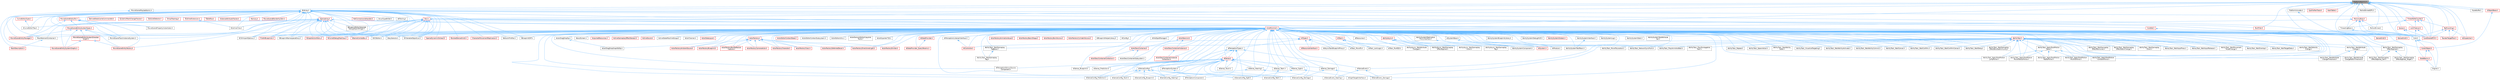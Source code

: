 digraph "PlatformAtomics.h"
{
 // INTERACTIVE_SVG=YES
 // LATEX_PDF_SIZE
  bgcolor="transparent";
  edge [fontname=Helvetica,fontsize=10,labelfontname=Helvetica,labelfontsize=10];
  node [fontname=Helvetica,fontsize=10,shape=box,height=0.2,width=0.4];
  Node1 [id="Node000001",label="PlatformAtomics.h",height=0.2,width=0.4,color="gray40", fillcolor="grey60", style="filled", fontcolor="black",tooltip=" "];
  Node1 -> Node2 [id="edge1_Node000001_Node000002",dir="back",color="steelblue1",style="solid",tooltip=" "];
  Node2 [id="Node000002",label="BitArray.h",height=0.2,width=0.4,color="grey40", fillcolor="white", style="filled",URL="$d1/de4/BitArray_8h.html",tooltip=" "];
  Node2 -> Node3 [id="edge2_Node000002_Node000003",dir="back",color="steelblue1",style="solid",tooltip=" "];
  Node3 [id="Node000003",label="ABTesting.h",height=0.2,width=0.4,color="grey40", fillcolor="white", style="filled",URL="$d6/dec/ABTesting_8h.html",tooltip=" "];
  Node2 -> Node4 [id="edge3_Node000002_Node000004",dir="back",color="steelblue1",style="solid",tooltip=" "];
  Node4 [id="Node000004",label="BlockedDenseGrid3.h",height=0.2,width=0.4,color="red", fillcolor="#FFF0F0", style="filled",URL="$d1/ddb/BlockedDenseGrid3_8h.html",tooltip=" "];
  Node2 -> Node10 [id="edge4_Node000002_Node000010",dir="back",color="steelblue1",style="solid",tooltip=" "];
  Node10 [id="Node000010",label="CharacterMovementReplication.h",height=0.2,width=0.4,color="red", fillcolor="#FFF0F0", style="filled",URL="$de/dc9/CharacterMovementReplication_8h.html",tooltip=" "];
  Node2 -> Node18 [id="edge5_Node000002_Node000018",dir="back",color="steelblue1",style="solid",tooltip=" "];
  Node18 [id="Node000018",label="Core.h",height=0.2,width=0.4,color="grey40", fillcolor="white", style="filled",URL="$d6/dd7/Core_8h.html",tooltip=" "];
  Node18 -> Node19 [id="edge6_Node000018_Node000019",dir="back",color="steelblue1",style="solid",tooltip=" "];
  Node19 [id="Node000019",label="CoreUObject.h",height=0.2,width=0.4,color="red", fillcolor="#FFF0F0", style="filled",URL="$d0/ded/CoreUObject_8h.html",tooltip=" "];
  Node19 -> Node15 [id="edge7_Node000019_Node000015",dir="back",color="steelblue1",style="solid",tooltip=" "];
  Node15 [id="Node000015",label="Engine.h",height=0.2,width=0.4,color="grey40", fillcolor="white", style="filled",URL="$d1/d34/Public_2Engine_8h.html",tooltip=" "];
  Node19 -> Node20 [id="edge8_Node000019_Node000020",dir="back",color="steelblue1",style="solid",tooltip=" "];
  Node20 [id="Node000020",label="SlateBasics.h",height=0.2,width=0.4,color="red", fillcolor="#FFF0F0", style="filled",URL="$da/d2f/SlateBasics_8h.html",tooltip=" "];
  Node20 -> Node15 [id="edge9_Node000020_Node000015",dir="back",color="steelblue1",style="solid",tooltip=" "];
  Node18 -> Node15 [id="edge10_Node000018_Node000015",dir="back",color="steelblue1",style="solid",tooltip=" "];
  Node18 -> Node20 [id="edge11_Node000018_Node000020",dir="back",color="steelblue1",style="solid",tooltip=" "];
  Node2 -> Node25 [id="edge12_Node000002_Node000025",dir="back",color="steelblue1",style="solid",tooltip=" "];
  Node25 [id="Node000025",label="CoreMinimal.h",height=0.2,width=0.4,color="red", fillcolor="#FFF0F0", style="filled",URL="$d7/d67/CoreMinimal_8h.html",tooltip=" "];
  Node25 -> Node26 [id="edge13_Node000025_Node000026",dir="back",color="steelblue1",style="solid",tooltip=" "];
  Node26 [id="Node000026",label="AIAsyncTaskBlueprintProxy.h",height=0.2,width=0.4,color="grey40", fillcolor="white", style="filled",URL="$db/d07/AIAsyncTaskBlueprintProxy_8h.html",tooltip=" "];
  Node25 -> Node27 [id="edge14_Node000025_Node000027",dir="back",color="steelblue1",style="solid",tooltip=" "];
  Node27 [id="Node000027",label="AIBlueprintHelperLibrary.h",height=0.2,width=0.4,color="grey40", fillcolor="white", style="filled",URL="$dc/d00/AIBlueprintHelperLibrary_8h.html",tooltip=" "];
  Node25 -> Node28 [id="edge15_Node000025_Node000028",dir="back",color="steelblue1",style="solid",tooltip=" "];
  Node28 [id="Node000028",label="AIConfig.h",height=0.2,width=0.4,color="grey40", fillcolor="white", style="filled",URL="$da/da3/AIConfig_8h.html",tooltip=" "];
  Node25 -> Node29 [id="edge16_Node000025_Node000029",dir="back",color="steelblue1",style="solid",tooltip=" "];
  Node29 [id="Node000029",label="AIController.h",height=0.2,width=0.4,color="red", fillcolor="#FFF0F0", style="filled",URL="$d7/dd8/AIController_8h.html",tooltip=" "];
  Node25 -> Node32 [id="edge17_Node000025_Node000032",dir="back",color="steelblue1",style="solid",tooltip=" "];
  Node32 [id="Node000032",label="AIDataProvider.h",height=0.2,width=0.4,color="red", fillcolor="#FFF0F0", style="filled",URL="$dd/d5b/AIDataProvider_8h.html",tooltip=" "];
  Node32 -> Node33 [id="edge18_Node000032_Node000033",dir="back",color="steelblue1",style="solid",tooltip=" "];
  Node33 [id="Node000033",label="AIDataProvider_QueryParams.h",height=0.2,width=0.4,color="red", fillcolor="#FFF0F0", style="filled",URL="$d3/dd9/AIDataProvider__QueryParams_8h.html",tooltip=" "];
  Node25 -> Node33 [id="edge19_Node000025_Node000033",dir="back",color="steelblue1",style="solid",tooltip=" "];
  Node25 -> Node43 [id="edge20_Node000025_Node000043",dir="back",color="steelblue1",style="solid",tooltip=" "];
  Node43 [id="Node000043",label="AIHotSpotManager.h",height=0.2,width=0.4,color="grey40", fillcolor="white", style="filled",URL="$da/d1d/AIHotSpotManager_8h.html",tooltip=" "];
  Node25 -> Node44 [id="edge21_Node000025_Node000044",dir="back",color="steelblue1",style="solid",tooltip=" "];
  Node44 [id="Node000044",label="AIModule.h",height=0.2,width=0.4,color="grey40", fillcolor="white", style="filled",URL="$d9/df1/AIModule_8h.html",tooltip=" "];
  Node25 -> Node45 [id="edge22_Node000025_Node000045",dir="back",color="steelblue1",style="solid",tooltip=" "];
  Node45 [id="Node000045",label="AIPerceptionComponent.h",height=0.2,width=0.4,color="grey40", fillcolor="white", style="filled",URL="$d6/d0a/AIPerceptionComponent_8h.html",tooltip=" "];
  Node25 -> Node46 [id="edge23_Node000025_Node000046",dir="back",color="steelblue1",style="solid",tooltip=" "];
  Node46 [id="Node000046",label="AIPerceptionListenerInterface.h",height=0.2,width=0.4,color="grey40", fillcolor="white", style="filled",URL="$d4/dd7/AIPerceptionListenerInterface_8h.html",tooltip=" "];
  Node46 -> Node29 [id="edge24_Node000046_Node000029",dir="back",color="steelblue1",style="solid",tooltip=" "];
  Node25 -> Node47 [id="edge25_Node000025_Node000047",dir="back",color="steelblue1",style="solid",tooltip=" "];
  Node47 [id="Node000047",label="AIPerceptionStimuliSource\lComponent.h",height=0.2,width=0.4,color="grey40", fillcolor="white", style="filled",URL="$df/da3/AIPerceptionStimuliSourceComponent_8h.html",tooltip=" "];
  Node25 -> Node48 [id="edge26_Node000025_Node000048",dir="back",color="steelblue1",style="solid",tooltip=" "];
  Node48 [id="Node000048",label="AIPerceptionSystem.h",height=0.2,width=0.4,color="grey40", fillcolor="white", style="filled",URL="$d0/d08/AIPerceptionSystem_8h.html",tooltip=" "];
  Node48 -> Node45 [id="edge27_Node000048_Node000045",dir="back",color="steelblue1",style="solid",tooltip=" "];
  Node25 -> Node49 [id="edge28_Node000025_Node000049",dir="back",color="steelblue1",style="solid",tooltip=" "];
  Node49 [id="Node000049",label="AIPerceptionTypes.h",height=0.2,width=0.4,color="grey40", fillcolor="white", style="filled",URL="$de/d00/AIPerceptionTypes_8h.html",tooltip=" "];
  Node49 -> Node45 [id="edge29_Node000049_Node000045",dir="back",color="steelblue1",style="solid",tooltip=" "];
  Node49 -> Node48 [id="edge30_Node000049_Node000048",dir="back",color="steelblue1",style="solid",tooltip=" "];
  Node49 -> Node50 [id="edge31_Node000049_Node000050",dir="back",color="steelblue1",style="solid",tooltip=" "];
  Node50 [id="Node000050",label="AISense.h",height=0.2,width=0.4,color="red", fillcolor="#FFF0F0", style="filled",URL="$d3/dbd/AISense_8h.html",tooltip=" "];
  Node50 -> Node45 [id="edge32_Node000050_Node000045",dir="back",color="steelblue1",style="solid",tooltip=" "];
  Node50 -> Node47 [id="edge33_Node000050_Node000047",dir="back",color="steelblue1",style="solid",tooltip=" "];
  Node50 -> Node48 [id="edge34_Node000050_Node000048",dir="back",color="steelblue1",style="solid",tooltip=" "];
  Node50 -> Node51 [id="edge35_Node000050_Node000051",dir="back",color="steelblue1",style="solid",tooltip=" "];
  Node51 [id="Node000051",label="AISenseConfig.h",height=0.2,width=0.4,color="grey40", fillcolor="white", style="filled",URL="$d4/d73/AISenseConfig_8h.html",tooltip=" "];
  Node51 -> Node52 [id="edge36_Node000051_Node000052",dir="back",color="steelblue1",style="solid",tooltip=" "];
  Node52 [id="Node000052",label="AISenseConfig_Blueprint.h",height=0.2,width=0.4,color="grey40", fillcolor="white", style="filled",URL="$d7/ddf/AISenseConfig__Blueprint_8h.html",tooltip=" "];
  Node51 -> Node53 [id="edge37_Node000051_Node000053",dir="back",color="steelblue1",style="solid",tooltip=" "];
  Node53 [id="Node000053",label="AISenseConfig_Damage.h",height=0.2,width=0.4,color="grey40", fillcolor="white", style="filled",URL="$d4/d13/AISenseConfig__Damage_8h.html",tooltip=" "];
  Node51 -> Node54 [id="edge38_Node000051_Node000054",dir="back",color="steelblue1",style="solid",tooltip=" "];
  Node54 [id="Node000054",label="AISenseConfig_Hearing.h",height=0.2,width=0.4,color="grey40", fillcolor="white", style="filled",URL="$df/d81/AISenseConfig__Hearing_8h.html",tooltip=" "];
  Node51 -> Node55 [id="edge39_Node000051_Node000055",dir="back",color="steelblue1",style="solid",tooltip=" "];
  Node55 [id="Node000055",label="AISenseConfig_Prediction.h",height=0.2,width=0.4,color="grey40", fillcolor="white", style="filled",URL="$d2/d6e/AISenseConfig__Prediction_8h.html",tooltip=" "];
  Node51 -> Node56 [id="edge40_Node000051_Node000056",dir="back",color="steelblue1",style="solid",tooltip=" "];
  Node56 [id="Node000056",label="AISenseConfig_Sight.h",height=0.2,width=0.4,color="grey40", fillcolor="white", style="filled",URL="$d7/d17/AISenseConfig__Sight_8h.html",tooltip=" "];
  Node51 -> Node57 [id="edge41_Node000051_Node000057",dir="back",color="steelblue1",style="solid",tooltip=" "];
  Node57 [id="Node000057",label="AISenseConfig_Team.h",height=0.2,width=0.4,color="grey40", fillcolor="white", style="filled",URL="$dc/daf/AISenseConfig__Team_8h.html",tooltip=" "];
  Node51 -> Node58 [id="edge42_Node000051_Node000058",dir="back",color="steelblue1",style="solid",tooltip=" "];
  Node58 [id="Node000058",label="AISenseConfig_Touch.h",height=0.2,width=0.4,color="grey40", fillcolor="white", style="filled",URL="$df/d3a/AISenseConfig__Touch_8h.html",tooltip=" "];
  Node50 -> Node52 [id="edge43_Node000050_Node000052",dir="back",color="steelblue1",style="solid",tooltip=" "];
  Node50 -> Node53 [id="edge44_Node000050_Node000053",dir="back",color="steelblue1",style="solid",tooltip=" "];
  Node50 -> Node54 [id="edge45_Node000050_Node000054",dir="back",color="steelblue1",style="solid",tooltip=" "];
  Node50 -> Node55 [id="edge46_Node000050_Node000055",dir="back",color="steelblue1",style="solid",tooltip=" "];
  Node50 -> Node56 [id="edge47_Node000050_Node000056",dir="back",color="steelblue1",style="solid",tooltip=" "];
  Node50 -> Node57 [id="edge48_Node000050_Node000057",dir="back",color="steelblue1",style="solid",tooltip=" "];
  Node50 -> Node58 [id="edge49_Node000050_Node000058",dir="back",color="steelblue1",style="solid",tooltip=" "];
  Node50 -> Node59 [id="edge50_Node000050_Node000059",dir="back",color="steelblue1",style="solid",tooltip=" "];
  Node59 [id="Node000059",label="AISense_Blueprint.h",height=0.2,width=0.4,color="grey40", fillcolor="white", style="filled",URL="$d6/d30/AISense__Blueprint_8h.html",tooltip=" "];
  Node50 -> Node60 [id="edge51_Node000050_Node000060",dir="back",color="steelblue1",style="solid",tooltip=" "];
  Node60 [id="Node000060",label="AISense_Damage.h",height=0.2,width=0.4,color="grey40", fillcolor="white", style="filled",URL="$dd/d37/AISense__Damage_8h.html",tooltip=" "];
  Node60 -> Node53 [id="edge52_Node000060_Node000053",dir="back",color="steelblue1",style="solid",tooltip=" "];
  Node60 -> Node61 [id="edge53_Node000060_Node000061",dir="back",color="steelblue1",style="solid",tooltip=" "];
  Node61 [id="Node000061",label="AISenseEvent_Damage.h",height=0.2,width=0.4,color="grey40", fillcolor="white", style="filled",URL="$db/d23/AISenseEvent__Damage_8h.html",tooltip=" "];
  Node50 -> Node62 [id="edge54_Node000050_Node000062",dir="back",color="steelblue1",style="solid",tooltip=" "];
  Node62 [id="Node000062",label="AISense_Hearing.h",height=0.2,width=0.4,color="grey40", fillcolor="white", style="filled",URL="$dc/d03/AISense__Hearing_8h.html",tooltip=" "];
  Node62 -> Node54 [id="edge55_Node000062_Node000054",dir="back",color="steelblue1",style="solid",tooltip=" "];
  Node62 -> Node63 [id="edge56_Node000062_Node000063",dir="back",color="steelblue1",style="solid",tooltip=" "];
  Node63 [id="Node000063",label="AISenseEvent_Hearing.h",height=0.2,width=0.4,color="grey40", fillcolor="white", style="filled",URL="$df/d3a/AISenseEvent__Hearing_8h.html",tooltip=" "];
  Node50 -> Node64 [id="edge57_Node000050_Node000064",dir="back",color="steelblue1",style="solid",tooltip=" "];
  Node64 [id="Node000064",label="AISense_Prediction.h",height=0.2,width=0.4,color="grey40", fillcolor="white", style="filled",URL="$d4/de0/AISense__Prediction_8h.html",tooltip=" "];
  Node50 -> Node65 [id="edge58_Node000050_Node000065",dir="back",color="steelblue1",style="solid",tooltip=" "];
  Node65 [id="Node000065",label="AISense_Sight.h",height=0.2,width=0.4,color="grey40", fillcolor="white", style="filled",URL="$d7/d6f/AISense__Sight_8h.html",tooltip=" "];
  Node65 -> Node56 [id="edge59_Node000065_Node000056",dir="back",color="steelblue1",style="solid",tooltip=" "];
  Node65 -> Node66 [id="edge60_Node000065_Node000066",dir="back",color="steelblue1",style="solid",tooltip=" "];
  Node66 [id="Node000066",label="AISightTargetInterface.h",height=0.2,width=0.4,color="grey40", fillcolor="white", style="filled",URL="$d0/dd7/AISightTargetInterface_8h.html",tooltip=" "];
  Node50 -> Node67 [id="edge61_Node000050_Node000067",dir="back",color="steelblue1",style="solid",tooltip=" "];
  Node67 [id="Node000067",label="AISense_Team.h",height=0.2,width=0.4,color="grey40", fillcolor="white", style="filled",URL="$d7/d7a/AISense__Team_8h.html",tooltip=" "];
  Node67 -> Node57 [id="edge62_Node000067_Node000057",dir="back",color="steelblue1",style="solid",tooltip=" "];
  Node50 -> Node68 [id="edge63_Node000050_Node000068",dir="back",color="steelblue1",style="solid",tooltip=" "];
  Node68 [id="Node000068",label="AISense_Touch.h",height=0.2,width=0.4,color="grey40", fillcolor="white", style="filled",URL="$d6/db4/AISense__Touch_8h.html",tooltip=" "];
  Node49 -> Node51 [id="edge64_Node000049_Node000051",dir="back",color="steelblue1",style="solid",tooltip=" "];
  Node49 -> Node54 [id="edge65_Node000049_Node000054",dir="back",color="steelblue1",style="solid",tooltip=" "];
  Node49 -> Node56 [id="edge66_Node000049_Node000056",dir="back",color="steelblue1",style="solid",tooltip=" "];
  Node49 -> Node69 [id="edge67_Node000049_Node000069",dir="back",color="steelblue1",style="solid",tooltip=" "];
  Node69 [id="Node000069",label="AISenseEvent.h",height=0.2,width=0.4,color="grey40", fillcolor="white", style="filled",URL="$de/d44/AISenseEvent_8h.html",tooltip=" "];
  Node69 -> Node61 [id="edge68_Node000069_Node000061",dir="back",color="steelblue1",style="solid",tooltip=" "];
  Node69 -> Node63 [id="edge69_Node000069_Node000063",dir="back",color="steelblue1",style="solid",tooltip=" "];
  Node25 -> Node70 [id="edge70_Node000025_Node000070",dir="back",color="steelblue1",style="solid",tooltip=" "];
  Node70 [id="Node000070",label="AIResourceInterface.h",height=0.2,width=0.4,color="red", fillcolor="#FFF0F0", style="filled",URL="$dd/d0d/AIResourceInterface_8h.html",tooltip=" "];
  Node25 -> Node127 [id="edge71_Node000025_Node000127",dir="back",color="steelblue1",style="solid",tooltip=" "];
  Node127 [id="Node000127",label="AIResources.h",height=0.2,width=0.4,color="grey40", fillcolor="white", style="filled",URL="$d9/db0/AIResources_8h.html",tooltip=" "];
  Node25 -> Node50 [id="edge72_Node000025_Node000050",dir="back",color="steelblue1",style="solid",tooltip=" "];
  Node25 -> Node51 [id="edge73_Node000025_Node000051",dir="back",color="steelblue1",style="solid",tooltip=" "];
  Node25 -> Node52 [id="edge74_Node000025_Node000052",dir="back",color="steelblue1",style="solid",tooltip=" "];
  Node25 -> Node53 [id="edge75_Node000025_Node000053",dir="back",color="steelblue1",style="solid",tooltip=" "];
  Node25 -> Node54 [id="edge76_Node000025_Node000054",dir="back",color="steelblue1",style="solid",tooltip=" "];
  Node25 -> Node55 [id="edge77_Node000025_Node000055",dir="back",color="steelblue1",style="solid",tooltip=" "];
  Node25 -> Node56 [id="edge78_Node000025_Node000056",dir="back",color="steelblue1",style="solid",tooltip=" "];
  Node25 -> Node57 [id="edge79_Node000025_Node000057",dir="back",color="steelblue1",style="solid",tooltip=" "];
  Node25 -> Node58 [id="edge80_Node000025_Node000058",dir="back",color="steelblue1",style="solid",tooltip=" "];
  Node25 -> Node69 [id="edge81_Node000025_Node000069",dir="back",color="steelblue1",style="solid",tooltip=" "];
  Node25 -> Node61 [id="edge82_Node000025_Node000061",dir="back",color="steelblue1",style="solid",tooltip=" "];
  Node25 -> Node63 [id="edge83_Node000025_Node000063",dir="back",color="steelblue1",style="solid",tooltip=" "];
  Node25 -> Node59 [id="edge84_Node000025_Node000059",dir="back",color="steelblue1",style="solid",tooltip=" "];
  Node25 -> Node60 [id="edge85_Node000025_Node000060",dir="back",color="steelblue1",style="solid",tooltip=" "];
  Node25 -> Node62 [id="edge86_Node000025_Node000062",dir="back",color="steelblue1",style="solid",tooltip=" "];
  Node25 -> Node64 [id="edge87_Node000025_Node000064",dir="back",color="steelblue1",style="solid",tooltip=" "];
  Node25 -> Node65 [id="edge88_Node000025_Node000065",dir="back",color="steelblue1",style="solid",tooltip=" "];
  Node25 -> Node67 [id="edge89_Node000025_Node000067",dir="back",color="steelblue1",style="solid",tooltip=" "];
  Node25 -> Node68 [id="edge90_Node000025_Node000068",dir="back",color="steelblue1",style="solid",tooltip=" "];
  Node25 -> Node66 [id="edge91_Node000025_Node000066",dir="back",color="steelblue1",style="solid",tooltip=" "];
  Node25 -> Node128 [id="edge92_Node000025_Node000128",dir="back",color="steelblue1",style="solid",tooltip=" "];
  Node128 [id="Node000128",label="AISystem.h",height=0.2,width=0.4,color="red", fillcolor="#FFF0F0", style="filled",URL="$d0/d71/AISystem_8h.html",tooltip=" "];
  Node25 -> Node133 [id="edge93_Node000025_Node000133",dir="back",color="steelblue1",style="solid",tooltip=" "];
  Node133 [id="Node000133",label="AISystemBase.h",height=0.2,width=0.4,color="grey40", fillcolor="white", style="filled",URL="$d5/d44/AISystemBase_8h.html",tooltip=" "];
  Node133 -> Node44 [id="edge94_Node000133_Node000044",dir="back",color="steelblue1",style="solid",tooltip=" "];
  Node133 -> Node128 [id="edge95_Node000133_Node000128",dir="back",color="steelblue1",style="solid",tooltip=" "];
  Node25 -> Node134 [id="edge96_Node000025_Node000134",dir="back",color="steelblue1",style="solid",tooltip=" "];
  Node134 [id="Node000134",label="AITask.h",height=0.2,width=0.4,color="red", fillcolor="#FFF0F0", style="filled",URL="$d6/de2/AITask_8h.html",tooltip=" "];
  Node134 -> Node135 [id="edge97_Node000134_Node000135",dir="back",color="steelblue1",style="solid",tooltip=" "];
  Node135 [id="Node000135",label="AITask_LockLogic.h",height=0.2,width=0.4,color="grey40", fillcolor="white", style="filled",URL="$d8/d28/AITask__LockLogic_8h.html",tooltip=" "];
  Node134 -> Node124 [id="edge98_Node000134_Node000124",dir="back",color="steelblue1",style="solid",tooltip=" "];
  Node124 [id="Node000124",label="AITask_MoveTo.h",height=0.2,width=0.4,color="grey40", fillcolor="white", style="filled",URL="$d4/dc4/AITask__MoveTo_8h.html",tooltip=" "];
  Node134 -> Node136 [id="edge99_Node000134_Node000136",dir="back",color="steelblue1",style="solid",tooltip=" "];
  Node136 [id="Node000136",label="AITask_RunEQS.h",height=0.2,width=0.4,color="grey40", fillcolor="white", style="filled",URL="$d9/d9f/AITask__RunEQS_8h.html",tooltip=" "];
  Node25 -> Node135 [id="edge100_Node000025_Node000135",dir="back",color="steelblue1",style="solid",tooltip=" "];
  Node25 -> Node124 [id="edge101_Node000025_Node000124",dir="back",color="steelblue1",style="solid",tooltip=" "];
  Node25 -> Node136 [id="edge102_Node000025_Node000136",dir="back",color="steelblue1",style="solid",tooltip=" "];
  Node25 -> Node137 [id="edge103_Node000025_Node000137",dir="back",color="steelblue1",style="solid",tooltip=" "];
  Node137 [id="Node000137",label="AITypes.h",height=0.2,width=0.4,color="red", fillcolor="#FFF0F0", style="filled",URL="$dd/d64/AITypes_8h.html",tooltip=" "];
  Node137 -> Node26 [id="edge104_Node000137_Node000026",dir="back",color="steelblue1",style="solid",tooltip=" "];
  Node137 -> Node29 [id="edge105_Node000137_Node000029",dir="back",color="steelblue1",style="solid",tooltip=" "];
  Node137 -> Node49 [id="edge106_Node000137_Node000049",dir="back",color="steelblue1",style="solid",tooltip=" "];
  Node137 -> Node70 [id="edge107_Node000137_Node000070",dir="back",color="steelblue1",style="solid",tooltip=" "];
  Node137 -> Node124 [id="edge108_Node000137_Node000124",dir="back",color="steelblue1",style="solid",tooltip=" "];
  Node25 -> Node142 [id="edge109_Node000025_Node000142",dir="back",color="steelblue1",style="solid",tooltip=" "];
  Node142 [id="Node000142",label="AbilityAsync.h",height=0.2,width=0.4,color="red", fillcolor="#FFF0F0", style="filled",URL="$d8/dce/AbilityAsync_8h.html",tooltip=" "];
  Node142 -> Node143 [id="edge110_Node000142_Node000143",dir="back",color="steelblue1",style="solid",tooltip=" "];
  Node143 [id="Node000143",label="AbilityAsync_WaitAttribute\lChanged.h",height=0.2,width=0.4,color="grey40", fillcolor="white", style="filled",URL="$d8/d81/AbilityAsync__WaitAttributeChanged_8h.html",tooltip=" "];
  Node142 -> Node144 [id="edge111_Node000142_Node000144",dir="back",color="steelblue1",style="solid",tooltip=" "];
  Node144 [id="Node000144",label="AbilityAsync_WaitGameplay\lEffectApplied.h",height=0.2,width=0.4,color="grey40", fillcolor="white", style="filled",URL="$dd/d1a/AbilityAsync__WaitGameplayEffectApplied_8h.html",tooltip=" "];
  Node142 -> Node145 [id="edge112_Node000142_Node000145",dir="back",color="steelblue1",style="solid",tooltip=" "];
  Node145 [id="Node000145",label="AbilityAsync_WaitGameplay\lEvent.h",height=0.2,width=0.4,color="grey40", fillcolor="white", style="filled",URL="$d4/d2d/AbilityAsync__WaitGameplayEvent_8h.html",tooltip=" "];
  Node142 -> Node146 [id="edge113_Node000142_Node000146",dir="back",color="steelblue1",style="solid",tooltip=" "];
  Node146 [id="Node000146",label="AbilityAsync_WaitGameplay\lTag.h",height=0.2,width=0.4,color="grey40", fillcolor="white", style="filled",URL="$d8/dc5/AbilityAsync__WaitGameplayTag_8h.html",tooltip=" "];
  Node25 -> Node143 [id="edge114_Node000025_Node000143",dir="back",color="steelblue1",style="solid",tooltip=" "];
  Node25 -> Node144 [id="edge115_Node000025_Node000144",dir="back",color="steelblue1",style="solid",tooltip=" "];
  Node25 -> Node145 [id="edge116_Node000025_Node000145",dir="back",color="steelblue1",style="solid",tooltip=" "];
  Node25 -> Node146 [id="edge117_Node000025_Node000146",dir="back",color="steelblue1",style="solid",tooltip=" "];
  Node25 -> Node149 [id="edge118_Node000025_Node000149",dir="back",color="steelblue1",style="solid",tooltip=" "];
  Node149 [id="Node000149",label="AbilitySystemBlueprintLibrary.h",height=0.2,width=0.4,color="grey40", fillcolor="white", style="filled",URL="$d5/dd6/AbilitySystemBlueprintLibrary_8h.html",tooltip=" "];
  Node25 -> Node150 [id="edge119_Node000025_Node000150",dir="back",color="steelblue1",style="solid",tooltip=" "];
  Node150 [id="Node000150",label="AbilitySystemComponent.h",height=0.2,width=0.4,color="grey40", fillcolor="white", style="filled",URL="$d0/da3/AbilitySystemComponent_8h.html",tooltip=" "];
  Node25 -> Node151 [id="edge120_Node000025_Node000151",dir="back",color="steelblue1",style="solid",tooltip=" "];
  Node151 [id="Node000151",label="AbilitySystemDebugHUD.h",height=0.2,width=0.4,color="grey40", fillcolor="white", style="filled",URL="$dc/d84/AbilitySystemDebugHUD_8h.html",tooltip=" "];
  Node25 -> Node152 [id="edge121_Node000025_Node000152",dir="back",color="steelblue1",style="solid",tooltip=" "];
  Node152 [id="Node000152",label="AbilitySystemGlobals.h",height=0.2,width=0.4,color="red", fillcolor="#FFF0F0", style="filled",URL="$dc/d82/AbilitySystemGlobals_8h.html",tooltip=" "];
  Node25 -> Node154 [id="edge122_Node000025_Node000154",dir="back",color="steelblue1",style="solid",tooltip=" "];
  Node154 [id="Node000154",label="AbilitySystemInterface.h",height=0.2,width=0.4,color="grey40", fillcolor="white", style="filled",URL="$d8/d76/AbilitySystemInterface_8h.html",tooltip=" "];
  Node154 -> Node155 [id="edge123_Node000154_Node000155",dir="back",color="steelblue1",style="solid",tooltip=" "];
  Node155 [id="Node000155",label="AbilitySystemTestPawn.h",height=0.2,width=0.4,color="grey40", fillcolor="white", style="filled",URL="$d9/d5f/AbilitySystemTestPawn_8h.html",tooltip=" "];
  Node25 -> Node156 [id="edge124_Node000025_Node000156",dir="back",color="steelblue1",style="solid",tooltip=" "];
  Node156 [id="Node000156",label="AbilitySystemLog.h",height=0.2,width=0.4,color="grey40", fillcolor="white", style="filled",URL="$d9/d0f/AbilitySystemLog_8h.html",tooltip=" "];
  Node25 -> Node157 [id="edge125_Node000025_Node000157",dir="back",color="steelblue1",style="solid",tooltip=" "];
  Node157 [id="Node000157",label="AbilitySystemReplication\lProxyInterface.h",height=0.2,width=0.4,color="grey40", fillcolor="white", style="filled",URL="$d9/d17/AbilitySystemReplicationProxyInterface_8h.html",tooltip=" "];
  Node157 -> Node150 [id="edge126_Node000157_Node000150",dir="back",color="steelblue1",style="solid",tooltip=" "];
  Node25 -> Node158 [id="edge127_Node000025_Node000158",dir="back",color="steelblue1",style="solid",tooltip=" "];
  Node158 [id="Node000158",label="AbilitySystemStats.h",height=0.2,width=0.4,color="grey40", fillcolor="white", style="filled",URL="$d2/d42/AbilitySystemStats_8h.html",tooltip=" "];
  Node25 -> Node159 [id="edge128_Node000025_Node000159",dir="back",color="steelblue1",style="solid",tooltip=" "];
  Node159 [id="Node000159",label="AbilitySystemTestAttribute\lSet.h",height=0.2,width=0.4,color="grey40", fillcolor="white", style="filled",URL="$df/d1f/AbilitySystemTestAttributeSet_8h.html",tooltip=" "];
  Node25 -> Node155 [id="edge129_Node000025_Node000155",dir="back",color="steelblue1",style="solid",tooltip=" "];
  Node25 -> Node160 [id="edge130_Node000025_Node000160",dir="back",color="steelblue1",style="solid",tooltip=" "];
  Node160 [id="Node000160",label="AbilityTask.h",height=0.2,width=0.4,color="red", fillcolor="#FFF0F0", style="filled",URL="$d2/d8e/AbilityTask_8h.html",tooltip=" "];
  Node160 -> Node161 [id="edge131_Node000160_Node000161",dir="back",color="steelblue1",style="solid",tooltip=" "];
  Node161 [id="Node000161",label="AbilityTask_ApplyRootMotion\lConstantForce.h",height=0.2,width=0.4,color="grey40", fillcolor="white", style="filled",URL="$d0/de8/AbilityTask__ApplyRootMotionConstantForce_8h.html",tooltip=" "];
  Node160 -> Node162 [id="edge132_Node000160_Node000162",dir="back",color="steelblue1",style="solid",tooltip=" "];
  Node162 [id="Node000162",label="AbilityTask_ApplyRootMotion\lJumpForce.h",height=0.2,width=0.4,color="grey40", fillcolor="white", style="filled",URL="$d7/db6/AbilityTask__ApplyRootMotionJumpForce_8h.html",tooltip=" "];
  Node160 -> Node163 [id="edge133_Node000160_Node000163",dir="back",color="steelblue1",style="solid",tooltip=" "];
  Node163 [id="Node000163",label="AbilityTask_ApplyRootMotion\lMoveToActorForce.h",height=0.2,width=0.4,color="grey40", fillcolor="white", style="filled",URL="$d5/de3/AbilityTask__ApplyRootMotionMoveToActorForce_8h.html",tooltip=" "];
  Node160 -> Node164 [id="edge134_Node000160_Node000164",dir="back",color="steelblue1",style="solid",tooltip=" "];
  Node164 [id="Node000164",label="AbilityTask_ApplyRootMotion\lMoveToForce.h",height=0.2,width=0.4,color="grey40", fillcolor="white", style="filled",URL="$d3/dc3/AbilityTask__ApplyRootMotionMoveToForce_8h.html",tooltip=" "];
  Node160 -> Node165 [id="edge135_Node000160_Node000165",dir="back",color="steelblue1",style="solid",tooltip=" "];
  Node165 [id="Node000165",label="AbilityTask_ApplyRootMotion\lRadialForce.h",height=0.2,width=0.4,color="grey40", fillcolor="white", style="filled",URL="$da/d06/AbilityTask__ApplyRootMotionRadialForce_8h.html",tooltip=" "];
  Node160 -> Node166 [id="edge136_Node000160_Node000166",dir="back",color="steelblue1",style="solid",tooltip=" "];
  Node166 [id="Node000166",label="AbilityTask_ApplyRootMotion\l_Base.h",height=0.2,width=0.4,color="grey40", fillcolor="white", style="filled",URL="$d8/d7d/AbilityTask__ApplyRootMotion__Base_8h.html",tooltip=" "];
  Node166 -> Node161 [id="edge137_Node000166_Node000161",dir="back",color="steelblue1",style="solid",tooltip=" "];
  Node166 -> Node162 [id="edge138_Node000166_Node000162",dir="back",color="steelblue1",style="solid",tooltip=" "];
  Node166 -> Node163 [id="edge139_Node000166_Node000163",dir="back",color="steelblue1",style="solid",tooltip=" "];
  Node166 -> Node164 [id="edge140_Node000166_Node000164",dir="back",color="steelblue1",style="solid",tooltip=" "];
  Node166 -> Node165 [id="edge141_Node000166_Node000165",dir="back",color="steelblue1",style="solid",tooltip=" "];
  Node160 -> Node167 [id="edge142_Node000160_Node000167",dir="back",color="steelblue1",style="solid",tooltip=" "];
  Node167 [id="Node000167",label="AbilityTask_MoveToLocation.h",height=0.2,width=0.4,color="grey40", fillcolor="white", style="filled",URL="$da/d8d/AbilityTask__MoveToLocation_8h.html",tooltip=" "];
  Node160 -> Node168 [id="edge143_Node000160_Node000168",dir="back",color="steelblue1",style="solid",tooltip=" "];
  Node168 [id="Node000168",label="AbilityTask_NetworkSyncPoint.h",height=0.2,width=0.4,color="grey40", fillcolor="white", style="filled",URL="$dc/d62/AbilityTask__NetworkSyncPoint_8h.html",tooltip=" "];
  Node160 -> Node169 [id="edge144_Node000160_Node000169",dir="back",color="steelblue1",style="solid",tooltip=" "];
  Node169 [id="Node000169",label="AbilityTask_PlayAnimAndWait.h",height=0.2,width=0.4,color="grey40", fillcolor="white", style="filled",URL="$d4/d50/AbilityTask__PlayAnimAndWait_8h.html",tooltip=" "];
  Node160 -> Node170 [id="edge145_Node000160_Node000170",dir="back",color="steelblue1",style="solid",tooltip=" "];
  Node170 [id="Node000170",label="AbilityTask_PlayMontageAnd\lWait.h",height=0.2,width=0.4,color="grey40", fillcolor="white", style="filled",URL="$de/d05/AbilityTask__PlayMontageAndWait_8h.html",tooltip=" "];
  Node160 -> Node171 [id="edge146_Node000160_Node000171",dir="back",color="steelblue1",style="solid",tooltip=" "];
  Node171 [id="Node000171",label="AbilityTask_Repeat.h",height=0.2,width=0.4,color="grey40", fillcolor="white", style="filled",URL="$da/d7d/AbilityTask__Repeat_8h.html",tooltip=" "];
  Node160 -> Node172 [id="edge147_Node000160_Node000172",dir="back",color="steelblue1",style="solid",tooltip=" "];
  Node172 [id="Node000172",label="AbilityTask_SpawnActor.h",height=0.2,width=0.4,color="grey40", fillcolor="white", style="filled",URL="$dc/d97/AbilityTask__SpawnActor_8h.html",tooltip=" "];
  Node160 -> Node173 [id="edge148_Node000160_Node000173",dir="back",color="steelblue1",style="solid",tooltip=" "];
  Node173 [id="Node000173",label="AbilityTask_StartAbility\lState.h",height=0.2,width=0.4,color="grey40", fillcolor="white", style="filled",URL="$db/d91/AbilityTask__StartAbilityState_8h.html",tooltip=" "];
  Node160 -> Node174 [id="edge149_Node000160_Node000174",dir="back",color="steelblue1",style="solid",tooltip=" "];
  Node174 [id="Node000174",label="AbilityTask_VisualizeTargeting.h",height=0.2,width=0.4,color="grey40", fillcolor="white", style="filled",URL="$df/dbd/AbilityTask__VisualizeTargeting_8h.html",tooltip=" "];
  Node160 -> Node175 [id="edge150_Node000160_Node000175",dir="back",color="steelblue1",style="solid",tooltip=" "];
  Node175 [id="Node000175",label="AbilityTask_WaitAbilityActivate.h",height=0.2,width=0.4,color="grey40", fillcolor="white", style="filled",URL="$db/da3/AbilityTask__WaitAbilityActivate_8h.html",tooltip=" "];
  Node160 -> Node176 [id="edge151_Node000160_Node000176",dir="back",color="steelblue1",style="solid",tooltip=" "];
  Node176 [id="Node000176",label="AbilityTask_WaitAbilityCommit.h",height=0.2,width=0.4,color="grey40", fillcolor="white", style="filled",URL="$de/de8/AbilityTask__WaitAbilityCommit_8h.html",tooltip=" "];
  Node160 -> Node177 [id="edge152_Node000160_Node000177",dir="back",color="steelblue1",style="solid",tooltip=" "];
  Node177 [id="Node000177",label="AbilityTask_WaitAttribute\lChange.h",height=0.2,width=0.4,color="grey40", fillcolor="white", style="filled",URL="$dd/d60/AbilityTask__WaitAttributeChange_8h.html",tooltip=" "];
  Node177 -> Node178 [id="edge153_Node000177_Node000178",dir="back",color="steelblue1",style="solid",tooltip=" "];
  Node178 [id="Node000178",label="AbilityTask_WaitAttribute\lChangeRatioThreshold.h",height=0.2,width=0.4,color="grey40", fillcolor="white", style="filled",URL="$de/d5e/AbilityTask__WaitAttributeChangeRatioThreshold_8h.html",tooltip=" "];
  Node177 -> Node179 [id="edge154_Node000177_Node000179",dir="back",color="steelblue1",style="solid",tooltip=" "];
  Node179 [id="Node000179",label="AbilityTask_WaitAttribute\lChangeThreshold.h",height=0.2,width=0.4,color="grey40", fillcolor="white", style="filled",URL="$db/d3e/AbilityTask__WaitAttributeChangeThreshold_8h.html",tooltip=" "];
  Node160 -> Node178 [id="edge155_Node000160_Node000178",dir="back",color="steelblue1",style="solid",tooltip=" "];
  Node160 -> Node179 [id="edge156_Node000160_Node000179",dir="back",color="steelblue1",style="solid",tooltip=" "];
  Node160 -> Node180 [id="edge157_Node000160_Node000180",dir="back",color="steelblue1",style="solid",tooltip=" "];
  Node180 [id="Node000180",label="AbilityTask_WaitCancel.h",height=0.2,width=0.4,color="grey40", fillcolor="white", style="filled",URL="$dc/d16/AbilityTask__WaitCancel_8h.html",tooltip=" "];
  Node160 -> Node181 [id="edge158_Node000160_Node000181",dir="back",color="steelblue1",style="solid",tooltip=" "];
  Node181 [id="Node000181",label="AbilityTask_WaitConfirm.h",height=0.2,width=0.4,color="grey40", fillcolor="white", style="filled",URL="$d3/d4f/AbilityTask__WaitConfirm_8h.html",tooltip=" "];
  Node160 -> Node182 [id="edge159_Node000160_Node000182",dir="back",color="steelblue1",style="solid",tooltip=" "];
  Node182 [id="Node000182",label="AbilityTask_WaitConfirmCancel.h",height=0.2,width=0.4,color="grey40", fillcolor="white", style="filled",URL="$de/d88/AbilityTask__WaitConfirmCancel_8h.html",tooltip=" "];
  Node160 -> Node183 [id="edge160_Node000160_Node000183",dir="back",color="steelblue1",style="solid",tooltip=" "];
  Node183 [id="Node000183",label="AbilityTask_WaitDelay.h",height=0.2,width=0.4,color="grey40", fillcolor="white", style="filled",URL="$dc/d63/AbilityTask__WaitDelay_8h.html",tooltip=" "];
  Node160 -> Node184 [id="edge161_Node000160_Node000184",dir="back",color="steelblue1",style="solid",tooltip=" "];
  Node184 [id="Node000184",label="AbilityTask_WaitGameplay\lEffectApplied.h",height=0.2,width=0.4,color="grey40", fillcolor="white", style="filled",URL="$d8/dfe/AbilityTask__WaitGameplayEffectApplied_8h.html",tooltip=" "];
  Node184 -> Node185 [id="edge162_Node000184_Node000185",dir="back",color="steelblue1",style="solid",tooltip=" "];
  Node185 [id="Node000185",label="AbilityTask_WaitGameplay\lEffectApplied_Self.h",height=0.2,width=0.4,color="grey40", fillcolor="white", style="filled",URL="$d0/d01/AbilityTask__WaitGameplayEffectApplied__Self_8h.html",tooltip=" "];
  Node184 -> Node186 [id="edge163_Node000184_Node000186",dir="back",color="steelblue1",style="solid",tooltip=" "];
  Node186 [id="Node000186",label="AbilityTask_WaitGameplay\lEffectApplied_Target.h",height=0.2,width=0.4,color="grey40", fillcolor="white", style="filled",URL="$db/dc4/AbilityTask__WaitGameplayEffectApplied__Target_8h.html",tooltip=" "];
  Node160 -> Node187 [id="edge164_Node000160_Node000187",dir="back",color="steelblue1",style="solid",tooltip=" "];
  Node187 [id="Node000187",label="AbilityTask_WaitGameplay\lEffectBlockedImmunity.h",height=0.2,width=0.4,color="grey40", fillcolor="white", style="filled",URL="$d4/d24/AbilityTask__WaitGameplayEffectBlockedImmunity_8h.html",tooltip=" "];
  Node160 -> Node188 [id="edge165_Node000160_Node000188",dir="back",color="steelblue1",style="solid",tooltip=" "];
  Node188 [id="Node000188",label="AbilityTask_WaitGameplay\lEffectRemoved.h",height=0.2,width=0.4,color="grey40", fillcolor="white", style="filled",URL="$d1/da9/AbilityTask__WaitGameplayEffectRemoved_8h.html",tooltip=" "];
  Node160 -> Node189 [id="edge166_Node000160_Node000189",dir="back",color="steelblue1",style="solid",tooltip=" "];
  Node189 [id="Node000189",label="AbilityTask_WaitGameplay\lEffectStackChange.h",height=0.2,width=0.4,color="grey40", fillcolor="white", style="filled",URL="$de/db3/AbilityTask__WaitGameplayEffectStackChange_8h.html",tooltip=" "];
  Node160 -> Node190 [id="edge167_Node000160_Node000190",dir="back",color="steelblue1",style="solid",tooltip=" "];
  Node190 [id="Node000190",label="AbilityTask_WaitGameplay\lEvent.h",height=0.2,width=0.4,color="grey40", fillcolor="white", style="filled",URL="$dc/db8/AbilityTask__WaitGameplayEvent_8h.html",tooltip=" "];
  Node160 -> Node191 [id="edge168_Node000160_Node000191",dir="back",color="steelblue1",style="solid",tooltip=" "];
  Node191 [id="Node000191",label="AbilityTask_WaitGameplay\lTagBase.h",height=0.2,width=0.4,color="grey40", fillcolor="white", style="filled",URL="$d8/dd0/AbilityTask__WaitGameplayTagBase_8h.html",tooltip=" "];
  Node191 -> Node192 [id="edge169_Node000191_Node000192",dir="back",color="steelblue1",style="solid",tooltip=" "];
  Node192 [id="Node000192",label="AbilityTask_WaitGameplay\lTag.h",height=0.2,width=0.4,color="grey40", fillcolor="white", style="filled",URL="$d3/d4f/AbilityTask__WaitGameplayTag_8h.html",tooltip=" "];
  Node160 -> Node195 [id="edge170_Node000160_Node000195",dir="back",color="steelblue1",style="solid",tooltip=" "];
  Node195 [id="Node000195",label="AbilityTask_WaitInputPress.h",height=0.2,width=0.4,color="grey40", fillcolor="white", style="filled",URL="$d6/d00/AbilityTask__WaitInputPress_8h.html",tooltip=" "];
  Node160 -> Node196 [id="edge171_Node000160_Node000196",dir="back",color="steelblue1",style="solid",tooltip=" "];
  Node196 [id="Node000196",label="AbilityTask_WaitInputRelease.h",height=0.2,width=0.4,color="grey40", fillcolor="white", style="filled",URL="$d1/d89/AbilityTask__WaitInputRelease_8h.html",tooltip=" "];
  Node160 -> Node197 [id="edge172_Node000160_Node000197",dir="back",color="steelblue1",style="solid",tooltip=" "];
  Node197 [id="Node000197",label="AbilityTask_WaitMovement\lModeChange.h",height=0.2,width=0.4,color="grey40", fillcolor="white", style="filled",URL="$d9/df7/AbilityTask__WaitMovementModeChange_8h.html",tooltip=" "];
  Node160 -> Node198 [id="edge173_Node000160_Node000198",dir="back",color="steelblue1",style="solid",tooltip=" "];
  Node198 [id="Node000198",label="AbilityTask_WaitOverlap.h",height=0.2,width=0.4,color="grey40", fillcolor="white", style="filled",URL="$d9/dab/AbilityTask__WaitOverlap_8h.html",tooltip=" "];
  Node160 -> Node199 [id="edge174_Node000160_Node000199",dir="back",color="steelblue1",style="solid",tooltip=" "];
  Node199 [id="Node000199",label="AbilityTask_WaitTargetData.h",height=0.2,width=0.4,color="grey40", fillcolor="white", style="filled",URL="$d2/d40/AbilityTask__WaitTargetData_8h.html",tooltip=" "];
  Node160 -> Node200 [id="edge175_Node000160_Node000200",dir="back",color="steelblue1",style="solid",tooltip=" "];
  Node200 [id="Node000200",label="AbilityTask_WaitVelocity\lChange.h",height=0.2,width=0.4,color="grey40", fillcolor="white", style="filled",URL="$da/d38/AbilityTask__WaitVelocityChange_8h.html",tooltip=" "];
  Node25 -> Node161 [id="edge176_Node000025_Node000161",dir="back",color="steelblue1",style="solid",tooltip=" "];
  Node25 -> Node162 [id="edge177_Node000025_Node000162",dir="back",color="steelblue1",style="solid",tooltip=" "];
  Node25 -> Node163 [id="edge178_Node000025_Node000163",dir="back",color="steelblue1",style="solid",tooltip=" "];
  Node25 -> Node164 [id="edge179_Node000025_Node000164",dir="back",color="steelblue1",style="solid",tooltip=" "];
  Node25 -> Node165 [id="edge180_Node000025_Node000165",dir="back",color="steelblue1",style="solid",tooltip=" "];
  Node25 -> Node166 [id="edge181_Node000025_Node000166",dir="back",color="steelblue1",style="solid",tooltip=" "];
  Node25 -> Node167 [id="edge182_Node000025_Node000167",dir="back",color="steelblue1",style="solid",tooltip=" "];
  Node25 -> Node168 [id="edge183_Node000025_Node000168",dir="back",color="steelblue1",style="solid",tooltip=" "];
  Node25 -> Node169 [id="edge184_Node000025_Node000169",dir="back",color="steelblue1",style="solid",tooltip=" "];
  Node25 -> Node170 [id="edge185_Node000025_Node000170",dir="back",color="steelblue1",style="solid",tooltip=" "];
  Node25 -> Node171 [id="edge186_Node000025_Node000171",dir="back",color="steelblue1",style="solid",tooltip=" "];
  Node25 -> Node172 [id="edge187_Node000025_Node000172",dir="back",color="steelblue1",style="solid",tooltip=" "];
  Node25 -> Node173 [id="edge188_Node000025_Node000173",dir="back",color="steelblue1",style="solid",tooltip=" "];
  Node25 -> Node174 [id="edge189_Node000025_Node000174",dir="back",color="steelblue1",style="solid",tooltip=" "];
  Node25 -> Node175 [id="edge190_Node000025_Node000175",dir="back",color="steelblue1",style="solid",tooltip=" "];
  Node25 -> Node176 [id="edge191_Node000025_Node000176",dir="back",color="steelblue1",style="solid",tooltip=" "];
  Node25 -> Node177 [id="edge192_Node000025_Node000177",dir="back",color="steelblue1",style="solid",tooltip=" "];
  Node25 -> Node178 [id="edge193_Node000025_Node000178",dir="back",color="steelblue1",style="solid",tooltip=" "];
  Node25 -> Node179 [id="edge194_Node000025_Node000179",dir="back",color="steelblue1",style="solid",tooltip=" "];
  Node25 -> Node180 [id="edge195_Node000025_Node000180",dir="back",color="steelblue1",style="solid",tooltip=" "];
  Node25 -> Node181 [id="edge196_Node000025_Node000181",dir="back",color="steelblue1",style="solid",tooltip=" "];
  Node25 -> Node182 [id="edge197_Node000025_Node000182",dir="back",color="steelblue1",style="solid",tooltip=" "];
  Node25 -> Node183 [id="edge198_Node000025_Node000183",dir="back",color="steelblue1",style="solid",tooltip=" "];
  Node25 -> Node184 [id="edge199_Node000025_Node000184",dir="back",color="steelblue1",style="solid",tooltip=" "];
  Node25 -> Node185 [id="edge200_Node000025_Node000185",dir="back",color="steelblue1",style="solid",tooltip=" "];
  Node25 -> Node186 [id="edge201_Node000025_Node000186",dir="back",color="steelblue1",style="solid",tooltip=" "];
  Node25 -> Node187 [id="edge202_Node000025_Node000187",dir="back",color="steelblue1",style="solid",tooltip=" "];
  Node25 -> Node188 [id="edge203_Node000025_Node000188",dir="back",color="steelblue1",style="solid",tooltip=" "];
  Node25 -> Node189 [id="edge204_Node000025_Node000189",dir="back",color="steelblue1",style="solid",tooltip=" "];
  Node25 -> Node190 [id="edge205_Node000025_Node000190",dir="back",color="steelblue1",style="solid",tooltip=" "];
  Node25 -> Node192 [id="edge206_Node000025_Node000192",dir="back",color="steelblue1",style="solid",tooltip=" "];
  Node25 -> Node191 [id="edge207_Node000025_Node000191",dir="back",color="steelblue1",style="solid",tooltip=" "];
  Node25 -> Node195 [id="edge208_Node000025_Node000195",dir="back",color="steelblue1",style="solid",tooltip=" "];
  Node25 -> Node196 [id="edge209_Node000025_Node000196",dir="back",color="steelblue1",style="solid",tooltip=" "];
  Node25 -> Node197 [id="edge210_Node000025_Node000197",dir="back",color="steelblue1",style="solid",tooltip=" "];
  Node25 -> Node198 [id="edge211_Node000025_Node000198",dir="back",color="steelblue1",style="solid",tooltip=" "];
  Node25 -> Node199 [id="edge212_Node000025_Node000199",dir="back",color="steelblue1",style="solid",tooltip=" "];
  Node25 -> Node200 [id="edge213_Node000025_Node000200",dir="back",color="steelblue1",style="solid",tooltip=" "];
  Node25 -> Node201 [id="edge214_Node000025_Node000201",dir="back",color="steelblue1",style="solid",tooltip=" "];
  Node201 [id="Node000201",label="AboutScreen.h",height=0.2,width=0.4,color="grey40", fillcolor="white", style="filled",URL="$d0/d33/AboutScreen_8h.html",tooltip=" "];
  Node25 -> Node202 [id="edge215_Node000025_Node000202",dir="back",color="steelblue1",style="solid",tooltip=" "];
  Node202 [id="Node000202",label="AcquiredResources.h",height=0.2,width=0.4,color="red", fillcolor="#FFF0F0", style="filled",URL="$d2/dbe/AcquiredResources_8h.html",tooltip=" "];
  Node25 -> Node204 [id="edge216_Node000025_Node000204",dir="back",color="steelblue1",style="solid",tooltip=" "];
  Node204 [id="Node000204",label="ActiveGameplayEffectIterator.h",height=0.2,width=0.4,color="red", fillcolor="#FFF0F0", style="filled",URL="$d5/d9f/ActiveGameplayEffectIterator_8h.html",tooltip=" "];
  Node25 -> Node226 [id="edge217_Node000025_Node000226",dir="back",color="steelblue1",style="solid",tooltip=" "];
  Node226 [id="Node000226",label="ActiveSound.h",height=0.2,width=0.4,color="red", fillcolor="#FFF0F0", style="filled",URL="$dc/d95/ActiveSound_8h.html",tooltip=" "];
  Node25 -> Node232 [id="edge218_Node000025_Node000232",dir="back",color="steelblue1",style="solid",tooltip=" "];
  Node232 [id="Node000232",label="ActiveStateMachineScope.h",height=0.2,width=0.4,color="grey40", fillcolor="white", style="filled",URL="$db/d6d/ActiveStateMachineScope_8h.html",tooltip=" "];
  Node25 -> Node233 [id="edge219_Node000025_Node000233",dir="back",color="steelblue1",style="solid",tooltip=" "];
  Node233 [id="Node000233",label="ActorChannel.h",height=0.2,width=0.4,color="grey40", fillcolor="white", style="filled",URL="$d5/de0/ActorChannel_8h.html",tooltip=" "];
  Node25 -> Node234 [id="edge220_Node000025_Node000234",dir="back",color="steelblue1",style="solid",tooltip=" "];
  Node234 [id="Node000234",label="ActorDataLayer.h",height=0.2,width=0.4,color="red", fillcolor="#FFF0F0", style="filled",URL="$d1/d31/ActorDataLayer_8h.html",tooltip=" "];
  Node25 -> Node252 [id="edge221_Node000025_Node000252",dir="back",color="steelblue1",style="solid",tooltip=" "];
  Node252 [id="Node000252",label="ActorDescContainer.h",height=0.2,width=0.4,color="red", fillcolor="#FFF0F0", style="filled",URL="$de/df0/ActorDescContainer_8h.html",tooltip=" "];
  Node252 -> Node253 [id="edge222_Node000252_Node000253",dir="back",color="steelblue1",style="solid",tooltip=" "];
  Node253 [id="Node000253",label="ActorDescContainerCollection.h",height=0.2,width=0.4,color="red", fillcolor="#FFF0F0", style="filled",URL="$dc/df2/ActorDescContainerCollection_8h.html",tooltip=" "];
  Node252 -> Node264 [id="edge223_Node000252_Node000264",dir="back",color="steelblue1",style="solid",tooltip=" "];
  Node264 [id="Node000264",label="ActorDescContainerSubsystem.h",height=0.2,width=0.4,color="grey40", fillcolor="white", style="filled",URL="$d1/d29/ActorDescContainerSubsystem_8h.html",tooltip=" "];
  Node25 -> Node253 [id="edge224_Node000025_Node000253",dir="back",color="steelblue1",style="solid",tooltip=" "];
  Node25 -> Node266 [id="edge225_Node000025_Node000266",dir="back",color="steelblue1",style="solid",tooltip=" "];
  Node266 [id="Node000266",label="ActorDescContainerInstance.h",height=0.2,width=0.4,color="red", fillcolor="#FFF0F0", style="filled",URL="$d0/dd1/ActorDescContainerInstance_8h.html",tooltip=" "];
  Node266 -> Node267 [id="edge226_Node000266_Node000267",dir="back",color="steelblue1",style="solid",tooltip=" "];
  Node267 [id="Node000267",label="ActorDescContainerInstance\lCollection.h",height=0.2,width=0.4,color="red", fillcolor="#FFF0F0", style="filled",URL="$df/d80/ActorDescContainerInstanceCollection_8h.html",tooltip=" "];
  Node25 -> Node267 [id="edge227_Node000025_Node000267",dir="back",color="steelblue1",style="solid",tooltip=" "];
  Node25 -> Node264 [id="edge228_Node000025_Node000264",dir="back",color="steelblue1",style="solid",tooltip=" "];
  Node25 -> Node271 [id="edge229_Node000025_Node000271",dir="back",color="steelblue1",style="solid",tooltip=" "];
  Node271 [id="Node000271",label="ActorDescList.h",height=0.2,width=0.4,color="red", fillcolor="#FFF0F0", style="filled",URL="$d7/da2/ActorDescList_8h.html",tooltip=" "];
  Node271 -> Node252 [id="edge230_Node000271_Node000252",dir="back",color="steelblue1",style="solid",tooltip=" "];
  Node271 -> Node266 [id="edge231_Node000271_Node000266",dir="back",color="steelblue1",style="solid",tooltip=" "];
  Node25 -> Node273 [id="edge232_Node000025_Node000273",dir="back",color="steelblue1",style="solid",tooltip=" "];
  Node273 [id="Node000273",label="ActorDragDropGraphEdOp.h",height=0.2,width=0.4,color="grey40", fillcolor="white", style="filled",URL="$d0/d9b/ActorDragDropGraphEdOp_8h.html",tooltip=" "];
  Node25 -> Node274 [id="edge233_Node000025_Node000274",dir="back",color="steelblue1",style="solid",tooltip=" "];
  Node274 [id="Node000274",label="ActorDragDropOp.h",height=0.2,width=0.4,color="grey40", fillcolor="white", style="filled",URL="$dd/d1a/ActorDragDropOp_8h.html",tooltip=" "];
  Node274 -> Node273 [id="edge234_Node000274_Node000273",dir="back",color="steelblue1",style="solid",tooltip=" "];
  Node25 -> Node275 [id="edge235_Node000025_Node000275",dir="back",color="steelblue1",style="solid",tooltip=" "];
  Node275 [id="Node000275",label="ActorEditorContextState.h",height=0.2,width=0.4,color="red", fillcolor="#FFF0F0", style="filled",URL="$d4/d47/ActorEditorContextState_8h.html",tooltip=" "];
  Node25 -> Node277 [id="edge236_Node000025_Node000277",dir="back",color="steelblue1",style="solid",tooltip=" "];
  Node277 [id="Node000277",label="ActorEditorContextSubsystem.h",height=0.2,width=0.4,color="grey40", fillcolor="white", style="filled",URL="$da/d7e/ActorEditorContextSubsystem_8h.html",tooltip=" "];
  Node25 -> Node278 [id="edge237_Node000025_Node000278",dir="back",color="steelblue1",style="solid",tooltip=" "];
  Node278 [id="Node000278",label="ActorEditorUtils.h",height=0.2,width=0.4,color="grey40", fillcolor="white", style="filled",URL="$de/dd6/ActorEditorUtils_8h.html",tooltip=" "];
  Node25 -> Node279 [id="edge238_Node000025_Node000279",dir="back",color="steelblue1",style="solid",tooltip=" "];
  Node279 [id="Node000279",label="ActorElementEditorCopyAnd\lPaste.h",height=0.2,width=0.4,color="grey40", fillcolor="white", style="filled",URL="$d8/dc2/ActorElementEditorCopyAndPaste_8h.html",tooltip=" "];
  Node25 -> Node280 [id="edge239_Node000025_Node000280",dir="back",color="steelblue1",style="solid",tooltip=" "];
  Node280 [id="Node000280",label="ActorExporterT3D.h",height=0.2,width=0.4,color="grey40", fillcolor="white", style="filled",URL="$d8/dbf/ActorExporterT3D_8h.html",tooltip=" "];
  Node25 -> Node281 [id="edge240_Node000025_Node000281",dir="back",color="steelblue1",style="solid",tooltip=" "];
  Node281 [id="Node000281",label="ActorFactory.h",height=0.2,width=0.4,color="red", fillcolor="#FFF0F0", style="filled",URL="$d7/dae/ActorFactory_8h.html",tooltip=" "];
  Node281 -> Node282 [id="edge241_Node000281_Node000282",dir="back",color="steelblue1",style="solid",tooltip=" "];
  Node282 [id="Node000282",label="ActorFactoryAmbientSound.h",height=0.2,width=0.4,color="red", fillcolor="#FFF0F0", style="filled",URL="$dc/d73/ActorFactoryAmbientSound_8h.html",tooltip=" "];
  Node281 -> Node283 [id="edge242_Node000281_Node000283",dir="back",color="steelblue1",style="solid",tooltip=" "];
  Node283 [id="Node000283",label="ActorFactoryBlueprint.h",height=0.2,width=0.4,color="red", fillcolor="#FFF0F0", style="filled",URL="$d8/df5/ActorFactoryBlueprint_8h.html",tooltip=" "];
  Node281 -> Node284 [id="edge243_Node000281_Node000284",dir="back",color="steelblue1",style="solid",tooltip=" "];
  Node284 [id="Node000284",label="ActorFactoryBoxReflection\lCapture.h",height=0.2,width=0.4,color="red", fillcolor="#FFF0F0", style="filled",URL="$dd/d97/ActorFactoryBoxReflectionCapture_8h.html",tooltip=" "];
  Node281 -> Node286 [id="edge244_Node000281_Node000286",dir="back",color="steelblue1",style="solid",tooltip=" "];
  Node286 [id="Node000286",label="ActorFactoryCameraActor.h",height=0.2,width=0.4,color="red", fillcolor="#FFF0F0", style="filled",URL="$df/db7/ActorFactoryCameraActor_8h.html",tooltip=" "];
  Node281 -> Node287 [id="edge245_Node000281_Node000287",dir="back",color="steelblue1",style="solid",tooltip=" "];
  Node287 [id="Node000287",label="ActorFactoryCharacter.h",height=0.2,width=0.4,color="red", fillcolor="#FFF0F0", style="filled",URL="$d9/db9/ActorFactoryCharacter_8h.html",tooltip=" "];
  Node281 -> Node288 [id="edge246_Node000281_Node000288",dir="back",color="steelblue1",style="solid",tooltip=" "];
  Node288 [id="Node000288",label="ActorFactoryClass.h",height=0.2,width=0.4,color="red", fillcolor="#FFF0F0", style="filled",URL="$d8/df5/ActorFactoryClass_8h.html",tooltip=" "];
  Node281 -> Node289 [id="edge247_Node000281_Node000289",dir="back",color="steelblue1",style="solid",tooltip=" "];
  Node289 [id="Node000289",label="ActorFactoryDeferredDecal.h",height=0.2,width=0.4,color="red", fillcolor="#FFF0F0", style="filled",URL="$d3/db3/ActorFactoryDeferredDecal_8h.html",tooltip=" "];
  Node281 -> Node290 [id="edge248_Node000281_Node000290",dir="back",color="steelblue1",style="solid",tooltip=" "];
  Node290 [id="Node000290",label="ActorFactoryDirectionalLight.h",height=0.2,width=0.4,color="red", fillcolor="#FFF0F0", style="filled",URL="$d3/d54/ActorFactoryDirectionalLight_8h.html",tooltip=" "];
  Node281 -> Node291 [id="edge249_Node000281_Node000291",dir="back",color="steelblue1",style="solid",tooltip=" "];
  Node291 [id="Node000291",label="ActorFactoryEmitter.h",height=0.2,width=0.4,color="red", fillcolor="#FFF0F0", style="filled",URL="$df/d95/ActorFactoryEmitter_8h.html",tooltip=" "];
  Node25 -> Node282 [id="edge250_Node000025_Node000282",dir="back",color="steelblue1",style="solid",tooltip=" "];
  Node25 -> Node305 [id="edge251_Node000025_Node000305",dir="back",color="steelblue1",style="solid",tooltip=" "];
  Node305 [id="Node000305",label="ActorFactoryAnimationAsset.h",height=0.2,width=0.4,color="red", fillcolor="#FFF0F0", style="filled",URL="$db/d5e/ActorFactoryAnimationAsset_8h.html",tooltip=" "];
  Node25 -> Node311 [id="edge252_Node000025_Node000311",dir="back",color="steelblue1",style="solid",tooltip=" "];
  Node311 [id="Node000311",label="ActorFactoryBasicShape.h",height=0.2,width=0.4,color="red", fillcolor="#FFF0F0", style="filled",URL="$d4/d0b/ActorFactoryBasicShape_8h.html",tooltip=" "];
  Node25 -> Node283 [id="edge253_Node000025_Node000283",dir="back",color="steelblue1",style="solid",tooltip=" "];
  Node25 -> Node284 [id="edge254_Node000025_Node000284",dir="back",color="steelblue1",style="solid",tooltip=" "];
  Node25 -> Node320 [id="edge255_Node000025_Node000320",dir="back",color="steelblue1",style="solid",tooltip=" "];
  Node320 [id="Node000320",label="ActorFactoryBoxVolume.h",height=0.2,width=0.4,color="red", fillcolor="#FFF0F0", style="filled",URL="$d3/db0/ActorFactoryBoxVolume_8h.html",tooltip=" "];
  Node25 -> Node286 [id="edge256_Node000025_Node000286",dir="back",color="steelblue1",style="solid",tooltip=" "];
  Node25 -> Node287 [id="edge257_Node000025_Node000287",dir="back",color="steelblue1",style="solid",tooltip=" "];
  Node25 -> Node288 [id="edge258_Node000025_Node000288",dir="back",color="steelblue1",style="solid",tooltip=" "];
  Node25 -> Node321 [id="edge259_Node000025_Node000321",dir="back",color="steelblue1",style="solid",tooltip=" "];
  Node321 [id="Node000321",label="ActorFactoryCylinderVolume.h",height=0.2,width=0.4,color="red", fillcolor="#FFF0F0", style="filled",URL="$d9/da5/ActorFactoryCylinderVolume_8h.html",tooltip=" "];
  Node25 -> Node289 [id="edge260_Node000025_Node000289",dir="back",color="steelblue1",style="solid",tooltip=" "];
  Node25 -> Node290 [id="edge261_Node000025_Node000290",dir="back",color="steelblue1",style="solid",tooltip=" "];
  Node25 -> Node291 [id="edge262_Node000025_Node000291",dir="back",color="steelblue1",style="solid",tooltip=" "];
  Node25 -> Node4 [id="edge263_Node000025_Node000004",dir="back",color="steelblue1",style="solid",tooltip=" "];
  Node25 -> Node10 [id="edge264_Node000025_Node000010",dir="back",color="steelblue1",style="solid",tooltip=" "];
  Node25 -> Node18 [id="edge265_Node000025_Node000018",dir="back",color="steelblue1",style="solid",tooltip=" "];
  Node25 -> Node3771 [id="edge266_Node000025_Node003771",dir="back",color="steelblue1",style="solid",tooltip=" "];
  Node3771 [id="Node003771",label="CoreSharedPCH.h",height=0.2,width=0.4,color="red", fillcolor="#FFF0F0", style="filled",URL="$d8/de5/CoreSharedPCH_8h.html",tooltip=" "];
  Node25 -> Node3980 [id="edge267_Node000025_Node003980",dir="back",color="steelblue1",style="solid",tooltip=" "];
  Node3980 [id="Node003980",label="DenseGrid2.h",height=0.2,width=0.4,color="red", fillcolor="#FFF0F0", style="filled",URL="$dc/d2e/DenseGrid2_8h.html",tooltip=" "];
  Node25 -> Node4001 [id="edge268_Node000025_Node004001",dir="back",color="steelblue1",style="solid",tooltip=" "];
  Node4001 [id="Node004001",label="DenseGrid3.h",height=0.2,width=0.4,color="red", fillcolor="#FFF0F0", style="filled",URL="$d9/da6/DenseGrid3_8h.html",tooltip=" "];
  Node25 -> Node1182 [id="edge269_Node000025_Node001182",dir="back",color="steelblue1",style="solid",tooltip=" "];
  Node1182 [id="Node001182",label="FindInBlueprints.h",height=0.2,width=0.4,color="red", fillcolor="#FFF0F0", style="filled",URL="$d0/d27/FindInBlueprints_8h.html",tooltip=" "];
  Node25 -> Node1942 [id="edge270_Node000025_Node001942",dir="back",color="steelblue1",style="solid",tooltip=" "];
  Node1942 [id="Node001942",label="MeshElementContainer.h",height=0.2,width=0.4,color="grey40", fillcolor="white", style="filled",URL="$d1/dfa/MeshElementContainer_8h.html",tooltip=" "];
  Node1942 -> Node1926 [id="edge271_Node001942_Node001926",dir="back",color="steelblue1",style="solid",tooltip=" "];
  Node1926 [id="Node001926",label="MeshDescription.h",height=0.2,width=0.4,color="red", fillcolor="#FFF0F0", style="filled",URL="$d5/d91/MeshDescription_8h.html",tooltip=" "];
  Node25 -> Node5742 [id="edge272_Node000025_Node005742",dir="back",color="steelblue1",style="solid",tooltip=" "];
  Node5742 [id="Node005742",label="NetworkProfiler.h",height=0.2,width=0.4,color="grey40", fillcolor="white", style="filled",URL="$d4/d40/NetworkProfiler_8h.html",tooltip=" "];
  Node25 -> Node6297 [id="edge273_Node000025_Node006297",dir="back",color="steelblue1",style="solid",tooltip=" "];
  Node6297 [id="Node006297",label="RenderTargetPool.h",height=0.2,width=0.4,color="red", fillcolor="#FFF0F0", style="filled",URL="$d5/d5a/RenderTargetPool_8h.html",tooltip=" "];
  Node25 -> Node1248 [id="edge274_Node000025_Node001248",dir="back",color="steelblue1",style="solid",tooltip=" "];
  Node1248 [id="Node001248",label="SBlueprintDiff.h",height=0.2,width=0.4,color="grey40", fillcolor="white", style="filled",URL="$de/d6d/SBlueprintDiff_8h.html",tooltip=" "];
  Node25 -> Node1030 [id="edge275_Node000025_Node001030",dir="back",color="steelblue1",style="solid",tooltip=" "];
  Node1030 [id="Node001030",label="SBlueprintNamespaceEntry.h",height=0.2,width=0.4,color="grey40", fillcolor="white", style="filled",URL="$d4/d22/SBlueprintNamespaceEntry_8h.html",tooltip=" "];
  Node25 -> Node1255 [id="edge276_Node000025_Node001255",dir="back",color="steelblue1",style="solid",tooltip=" "];
  Node1255 [id="Node001255",label="SCSVImportOptions.h",height=0.2,width=0.4,color="grey40", fillcolor="white", style="filled",URL="$d7/dfe/SCSVImportOptions_8h.html",tooltip=" "];
  Node25 -> Node1269 [id="edge277_Node000025_Node001269",dir="back",color="steelblue1",style="solid",tooltip=" "];
  Node1269 [id="Node001269",label="SFilterableObjectList.h",height=0.2,width=0.4,color="grey40", fillcolor="white", style="filled",URL="$dc/de4/SFilterableObjectList_8h.html",tooltip=" "];
  Node25 -> Node1270 [id="edge278_Node000025_Node001270",dir="back",color="steelblue1",style="solid",tooltip=" "];
  Node1270 [id="Node001270",label="SGraphActionMenu.h",height=0.2,width=0.4,color="red", fillcolor="#FFF0F0", style="filled",URL="$d0/d9a/SGraphActionMenu_8h.html",tooltip=" "];
  Node25 -> Node1066 [id="edge279_Node000025_Node001066",dir="back",color="steelblue1",style="solid",tooltip=" "];
  Node1066 [id="Node001066",label="SKeySelector.h",height=0.2,width=0.4,color="grey40", fillcolor="white", style="filled",URL="$de/d62/SKeySelector_8h.html",tooltip=" "];
  Node25 -> Node1276 [id="edge280_Node000025_Node001276",dir="back",color="steelblue1",style="solid",tooltip=" "];
  Node1276 [id="Node001276",label="SKismetDebugTreeView.h",height=0.2,width=0.4,color="red", fillcolor="#FFF0F0", style="filled",URL="$dc/df5/SKismetDebugTreeView_8h.html",tooltip=" "];
  Node25 -> Node1257 [id="edge281_Node000025_Node001257",dir="back",color="steelblue1",style="solid",tooltip=" "];
  Node1257 [id="Node001257",label="SNameComboBox.h",height=0.2,width=0.4,color="red", fillcolor="#FFF0F0", style="filled",URL="$d8/d4b/SNameComboBox_8h.html",tooltip=" "];
  Node25 -> Node1192 [id="edge282_Node000025_Node001192",dir="back",color="steelblue1",style="solid",tooltip=" "];
  Node1192 [id="Node001192",label="SSCSEditor.h",height=0.2,width=0.4,color="grey40", fillcolor="white", style="filled",URL="$d0/d2e/SSCSEditor_8h.html",tooltip=" "];
  Node25 -> Node4429 [id="edge283_Node000025_Node004429",dir="back",color="steelblue1",style="solid",tooltip=" "];
  Node4429 [id="Node004429",label="SparseDynamicOctree3.h",height=0.2,width=0.4,color="red", fillcolor="#FFF0F0", style="filled",URL="$df/d29/SparseDynamicOctree3_8h.html",tooltip=" "];
  Node2 -> Node4852 [id="edge284_Node000002_Node004852",dir="back",color="steelblue1",style="solid",tooltip=" "];
  Node4852 [id="Node004852",label="CoreNet.h",height=0.2,width=0.4,color="red", fillcolor="#FFF0F0", style="filled",URL="$da/d1a/CoreNet_8h.html",tooltip=" "];
  Node4852 -> Node19 [id="edge285_Node004852_Node000019",dir="back",color="steelblue1",style="solid",tooltip=" "];
  Node2 -> Node3771 [id="edge286_Node000002_Node003771",dir="back",color="steelblue1",style="solid",tooltip=" "];
  Node2 -> Node5827 [id="edge287_Node000002_Node005827",dir="back",color="steelblue1",style="solid",tooltip=" "];
  Node5827 [id="Node005827",label="CurveEditorTypes.h",height=0.2,width=0.4,color="red", fillcolor="#FFF0F0", style="filled",URL="$d8/d5c/CurveEditorTypes_8h.html",tooltip=" "];
  Node5827 -> Node1175 [id="edge288_Node005827_Node001175",dir="back",color="steelblue1",style="solid",tooltip=" "];
  Node1175 [id="Node001175",label="SCurveEditorTree.h",height=0.2,width=0.4,color="grey40", fillcolor="white", style="filled",URL="$da/da4/SCurveEditorTree_8h.html",tooltip=" "];
  Node2 -> Node3433 [id="edge289_Node000002_Node003433",dir="back",color="steelblue1",style="solid",tooltip=" "];
  Node3433 [id="Node003433",label="DerivedDataCacheCommandlet.h",height=0.2,width=0.4,color="red", fillcolor="#FFF0F0", style="filled",URL="$d6/dfc/DerivedDataCacheCommandlet_8h.html",tooltip=" "];
  Node2 -> Node4275 [id="edge290_Node000002_Node004275",dir="back",color="steelblue1",style="solid",tooltip=" "];
  Node4275 [id="Node004275",label="DynamicMeshChangeTracker.h",height=0.2,width=0.4,color="red", fillcolor="#FFF0F0", style="filled",URL="$dd/df0/DynamicMeshChangeTracker_8h.html",tooltip=" "];
  Node2 -> Node1182 [id="edge291_Node000002_Node001182",dir="back",color="steelblue1",style="solid",tooltip=" "];
  Node2 -> Node5809 [id="edge292_Node000002_Node005809",dir="back",color="steelblue1",style="solid",tooltip=" "];
  Node5809 [id="Node005809",label="GestureDetector.h",height=0.2,width=0.4,color="red", fillcolor="#FFF0F0", style="filled",URL="$d0/d0a/GestureDetector_8h.html",tooltip=" "];
  Node2 -> Node4297 [id="edge293_Node000002_Node004297",dir="back",color="steelblue1",style="solid",tooltip=" "];
  Node4297 [id="Node004297",label="GroupTopology.h",height=0.2,width=0.4,color="red", fillcolor="#FFF0F0", style="filled",URL="$d3/d84/GroupTopology_8h.html",tooltip=" "];
  Node2 -> Node1201 [id="edge294_Node000002_Node001201",dir="back",color="steelblue1",style="solid",tooltip=" "];
  Node1201 [id="Node001201",label="IOutlinerExtension.h",height=0.2,width=0.4,color="red", fillcolor="#FFF0F0", style="filled",URL="$db/d1a/IOutlinerExtension_8h.html",tooltip=" "];
  Node1201 -> Node1240 [id="edge295_Node001201_Node001240",dir="back",color="steelblue1",style="solid",tooltip=" "];
  Node1240 [id="Node001240",label="SOutlinerView.h",height=0.2,width=0.4,color="grey40", fillcolor="white", style="filled",URL="$d5/de1/SOutlinerView_8h.html",tooltip=" "];
  Node2 -> Node1817 [id="edge296_Node000002_Node001817",dir="back",color="steelblue1",style="solid",tooltip=" "];
  Node1817 [id="Node001817",label="ITableRow.h",height=0.2,width=0.4,color="red", fillcolor="#FFF0F0", style="filled",URL="$df/d98/ITableRow_8h.html",tooltip=" "];
  Node2 -> Node6553 [id="edge297_Node000002_Node006553",dir="back",color="steelblue1",style="solid",tooltip=" "];
  Node6553 [id="Node006553",label="InstanceAttributeTracker.h",height=0.2,width=0.4,color="red", fillcolor="#FFF0F0", style="filled",URL="$d5/de4/InstanceAttributeTracker_8h.html",tooltip=" "];
  Node2 -> Node7351 [id="edge298_Node000002_Node007351",dir="back",color="steelblue1",style="solid",tooltip=" "];
  Node7351 [id="Node007351",label="Memory.h",height=0.2,width=0.4,color="red", fillcolor="#FFF0F0", style="filled",URL="$de/d5c/Memory_8h.html",tooltip=" "];
  Node2 -> Node1926 [id="edge299_Node000002_Node001926",dir="back",color="steelblue1",style="solid",tooltip=" "];
  Node2 -> Node1942 [id="edge300_Node000002_Node001942",dir="back",color="steelblue1",style="solid",tooltip=" "];
  Node2 -> Node4806 [id="edge301_Node000002_Node004806",dir="back",color="steelblue1",style="solid",tooltip=" "];
  Node4806 [id="Node004806",label="MovieSceneBlenderSystem.h",height=0.2,width=0.4,color="red", fillcolor="#FFF0F0", style="filled",URL="$d6/d7b/MovieSceneBlenderSystem_8h.html",tooltip=" "];
  Node2 -> Node7352 [id="edge302_Node000002_Node007352",dir="back",color="steelblue1",style="solid",tooltip=" "];
  Node7352 [id="Node007352",label="MovieSceneEntityFactory.h",height=0.2,width=0.4,color="red", fillcolor="#FFF0F0", style="filled",URL="$d1/ddb/MovieSceneEntityFactory_8h.html",tooltip=" "];
  Node2 -> Node7353 [id="edge303_Node000002_Node007353",dir="back",color="steelblue1",style="solid",tooltip=" "];
  Node7353 [id="Node007353",label="MovieSceneEntityIDs.h",height=0.2,width=0.4,color="red", fillcolor="#FFF0F0", style="filled",URL="$db/d36/MovieSceneEntityIDs_8h.html",tooltip=" "];
  Node7353 -> Node7352 [id="edge304_Node007353_Node007352",dir="back",color="steelblue1",style="solid",tooltip=" "];
  Node7353 -> Node4727 [id="edge305_Node007353_Node004727",dir="back",color="steelblue1",style="solid",tooltip=" "];
  Node4727 [id="Node004727",label="MovieSceneEntityManager.h",height=0.2,width=0.4,color="red", fillcolor="#FFF0F0", style="filled",URL="$d5/d5b/MovieSceneEntityManager_8h.html",tooltip=" "];
  Node7353 -> Node7356 [id="edge306_Node007353_Node007356",dir="back",color="steelblue1",style="solid",tooltip=" "];
  Node7356 [id="Node007356",label="MovieSceneEntitySystemTypes.h",height=0.2,width=0.4,color="red", fillcolor="#FFF0F0", style="filled",URL="$da/d32/MovieSceneEntitySystemTypes_8h.html",tooltip=" "];
  Node7356 -> Node7352 [id="edge307_Node007356_Node007352",dir="back",color="steelblue1",style="solid",tooltip=" "];
  Node7356 -> Node4727 [id="edge308_Node007356_Node004727",dir="back",color="steelblue1",style="solid",tooltip=" "];
  Node7356 -> Node7362 [id="edge309_Node007356_Node007362",dir="back",color="steelblue1",style="solid",tooltip=" "];
  Node7362 [id="Node007362",label="MovieSceneEntitySystemDirected\lGraph.h",height=0.2,width=0.4,color="red", fillcolor="#FFF0F0", style="filled",URL="$d7/dd9/MovieSceneEntitySystemDirectedGraph_8h.html",tooltip=" "];
  Node7362 -> Node7352 [id="edge310_Node007362_Node007352",dir="back",color="steelblue1",style="solid",tooltip=" "];
  Node7362 -> Node5627 [id="edge311_Node007362_Node005627",dir="back",color="steelblue1",style="solid",tooltip=" "];
  Node5627 [id="Node005627",label="MovieSceneEntitySystemGraphs.h",height=0.2,width=0.4,color="red", fillcolor="#FFF0F0", style="filled",URL="$dd/ded/MovieSceneEntitySystemGraphs_8h.html",tooltip=" "];
  Node7356 -> Node5627 [id="edge312_Node007356_Node005627",dir="back",color="steelblue1",style="solid",tooltip=" "];
  Node7356 -> Node4739 [id="edge313_Node007356_Node004739",dir="back",color="steelblue1",style="solid",tooltip=" "];
  Node4739 [id="Node004739",label="MovieSceneTrackInstanceSystem.h",height=0.2,width=0.4,color="grey40", fillcolor="white", style="filled",URL="$d4/db7/MovieSceneTrackInstanceSystem_8h.html",tooltip=" "];
  Node7353 -> Node3091 [id="edge314_Node007353_Node003091",dir="back",color="steelblue1",style="solid",tooltip=" "];
  Node3091 [id="Node003091",label="MovieScenePropertyInstantiator.h",height=0.2,width=0.4,color="grey40", fillcolor="white", style="filled",URL="$d2/ddc/MovieScenePropertyInstantiator_8h.html",tooltip=" "];
  Node7353 -> Node4739 [id="edge315_Node007353_Node004739",dir="back",color="steelblue1",style="solid",tooltip=" "];
  Node2 -> Node4727 [id="edge316_Node000002_Node004727",dir="back",color="steelblue1",style="solid",tooltip=" "];
  Node2 -> Node7362 [id="edge317_Node000002_Node007362",dir="back",color="steelblue1",style="solid",tooltip=" "];
  Node2 -> Node5627 [id="edge318_Node000002_Node005627",dir="back",color="steelblue1",style="solid",tooltip=" "];
  Node2 -> Node7356 [id="edge319_Node000002_Node007356",dir="back",color="steelblue1",style="solid",tooltip=" "];
  Node2 -> Node3091 [id="edge320_Node000002_Node003091",dir="back",color="steelblue1",style="solid",tooltip=" "];
  Node2 -> Node4739 [id="edge321_Node000002_Node004739",dir="back",color="steelblue1",style="solid",tooltip=" "];
  Node2 -> Node7366 [id="edge322_Node000002_Node007366",dir="back",color="steelblue1",style="solid",tooltip=" "];
  Node7366 [id="Node007366",label="NetConnectionIdHandler.h",height=0.2,width=0.4,color="red", fillcolor="#FFF0F0", style="filled",URL="$d5/d25/NetConnectionIdHandler_8h.html",tooltip=" "];
  Node2 -> Node5742 [id="edge323_Node000002_Node005742",dir="back",color="steelblue1",style="solid",tooltip=" "];
  Node2 -> Node1248 [id="edge324_Node000002_Node001248",dir="back",color="steelblue1",style="solid",tooltip=" "];
  Node2 -> Node1190 [id="edge325_Node000002_Node001190",dir="back",color="steelblue1",style="solid",tooltip=" "];
  Node1190 [id="Node001190",label="SBlueprintEditorSelected\lDebugObjectWidget.h",height=0.2,width=0.4,color="grey40", fillcolor="white", style="filled",URL="$de/d6c/SBlueprintEditorSelectedDebugObjectWidget_8h.html",tooltip=" "];
  Node2 -> Node1030 [id="edge326_Node000002_Node001030",dir="back",color="steelblue1",style="solid",tooltip=" "];
  Node2 -> Node1255 [id="edge327_Node000002_Node001255",dir="back",color="steelblue1",style="solid",tooltip=" "];
  Node2 -> Node1175 [id="edge328_Node000002_Node001175",dir="back",color="steelblue1",style="solid",tooltip=" "];
  Node2 -> Node1269 [id="edge329_Node000002_Node001269",dir="back",color="steelblue1",style="solid",tooltip=" "];
  Node2 -> Node1270 [id="edge330_Node000002_Node001270",dir="back",color="steelblue1",style="solid",tooltip=" "];
  Node2 -> Node1066 [id="edge331_Node000002_Node001066",dir="back",color="steelblue1",style="solid",tooltip=" "];
  Node2 -> Node1276 [id="edge332_Node000002_Node001276",dir="back",color="steelblue1",style="solid",tooltip=" "];
  Node2 -> Node1257 [id="edge333_Node000002_Node001257",dir="back",color="steelblue1",style="solid",tooltip=" "];
  Node2 -> Node1240 [id="edge334_Node000002_Node001240",dir="back",color="steelblue1",style="solid",tooltip=" "];
  Node2 -> Node1192 [id="edge335_Node000002_Node001192",dir="back",color="steelblue1",style="solid",tooltip=" "];
  Node2 -> Node7367 [id="edge336_Node000002_Node007367",dir="back",color="steelblue1",style="solid",tooltip=" "];
  Node7367 [id="Node007367",label="SparseArray.h",height=0.2,width=0.4,color="red", fillcolor="#FFF0F0", style="filled",URL="$d5/dbf/SparseArray_8h.html",tooltip=" "];
  Node7367 -> Node18 [id="edge337_Node007367_Node000018",dir="back",color="steelblue1",style="solid",tooltip=" "];
  Node7367 -> Node25 [id="edge338_Node007367_Node000025",dir="back",color="steelblue1",style="solid",tooltip=" "];
  Node7367 -> Node3771 [id="edge339_Node007367_Node003771",dir="back",color="steelblue1",style="solid",tooltip=" "];
  Node7367 -> Node1182 [id="edge340_Node007367_Node001182",dir="back",color="steelblue1",style="solid",tooltip=" "];
  Node7367 -> Node1942 [id="edge341_Node007367_Node001942",dir="back",color="steelblue1",style="solid",tooltip=" "];
  Node7367 -> Node4727 [id="edge342_Node007367_Node004727",dir="back",color="steelblue1",style="solid",tooltip=" "];
  Node7367 -> Node5627 [id="edge343_Node007367_Node005627",dir="back",color="steelblue1",style="solid",tooltip=" "];
  Node7367 -> Node4739 [id="edge344_Node007367_Node004739",dir="back",color="steelblue1",style="solid",tooltip=" "];
  Node7367 -> Node1190 [id="edge345_Node007367_Node001190",dir="back",color="steelblue1",style="solid",tooltip=" "];
  Node7367 -> Node1030 [id="edge346_Node007367_Node001030",dir="back",color="steelblue1",style="solid",tooltip=" "];
  Node7367 -> Node1255 [id="edge347_Node007367_Node001255",dir="back",color="steelblue1",style="solid",tooltip=" "];
  Node7367 -> Node1175 [id="edge348_Node007367_Node001175",dir="back",color="steelblue1",style="solid",tooltip=" "];
  Node7367 -> Node1269 [id="edge349_Node007367_Node001269",dir="back",color="steelblue1",style="solid",tooltip=" "];
  Node7367 -> Node1270 [id="edge350_Node007367_Node001270",dir="back",color="steelblue1",style="solid",tooltip=" "];
  Node7367 -> Node1066 [id="edge351_Node007367_Node001066",dir="back",color="steelblue1",style="solid",tooltip=" "];
  Node7367 -> Node1276 [id="edge352_Node007367_Node001276",dir="back",color="steelblue1",style="solid",tooltip=" "];
  Node7367 -> Node1257 [id="edge353_Node007367_Node001257",dir="back",color="steelblue1",style="solid",tooltip=" "];
  Node7367 -> Node1240 [id="edge354_Node007367_Node001240",dir="back",color="steelblue1",style="solid",tooltip=" "];
  Node7367 -> Node1192 [id="edge355_Node007367_Node001192",dir="back",color="steelblue1",style="solid",tooltip=" "];
  Node2 -> Node4429 [id="edge356_Node000002_Node004429",dir="back",color="steelblue1",style="solid",tooltip=" "];
  Node2 -> Node6000 [id="edge357_Node000002_Node006000",dir="back",color="steelblue1",style="solid",tooltip=" "];
  Node6000 [id="Node006000",label="StructTypeBitSet.h",height=0.2,width=0.4,color="grey40", fillcolor="white", style="filled",URL="$d8/dc1/StructTypeBitSet_8h.html",tooltip=" "];
  Node1 -> Node18 [id="edge358_Node000001_Node000018",dir="back",color="steelblue1",style="solid",tooltip=" "];
  Node1 -> Node25 [id="edge359_Node000001_Node000025",dir="back",color="steelblue1",style="solid",tooltip=" "];
  Node1 -> Node3771 [id="edge360_Node000001_Node003771",dir="back",color="steelblue1",style="solid",tooltip=" "];
  Node1 -> Node8164 [id="edge361_Node000001_Node008164",dir="back",color="steelblue1",style="solid",tooltip=" "];
  Node8164 [id="Node008164",label="CpuProfilerTrace.h",height=0.2,width=0.4,color="red", fillcolor="#FFF0F0", style="filled",URL="$da/dcb/CpuProfilerTrace_8h.html",tooltip=" "];
  Node1 -> Node3980 [id="edge362_Node000001_Node003980",dir="back",color="steelblue1",style="solid",tooltip=" "];
  Node1 -> Node4001 [id="edge363_Node000001_Node004001",dir="back",color="steelblue1",style="solid",tooltip=" "];
  Node1 -> Node8609 [id="edge364_Node000001_Node008609",dir="back",color="steelblue1",style="solid",tooltip=" "];
  Node8609 [id="Node008609",label="HashTable.h",height=0.2,width=0.4,color="red", fillcolor="#FFF0F0", style="filled",URL="$dd/d84/HashTable_8h.html",tooltip=" "];
  Node1 -> Node6370 [id="edge365_Node000001_Node006370",dir="back",color="steelblue1",style="solid",tooltip=" "];
  Node6370 [id="Node006370",label="IoDispatcher.h",height=0.2,width=0.4,color="red", fillcolor="#FFF0F0", style="filled",URL="$d8/d3c/IoDispatcher_8h.html",tooltip=" "];
  Node1 -> Node8170 [id="edge366_Node000001_Node008170",dir="back",color="steelblue1",style="solid",tooltip=" "];
  Node8170 [id="Node008170",label="LockFreeList.h",height=0.2,width=0.4,color="red", fillcolor="#FFF0F0", style="filled",URL="$d4/de7/LockFreeList_8h.html",tooltip=" "];
  Node8170 -> Node18 [id="edge367_Node008170_Node000018",dir="back",color="steelblue1",style="solid",tooltip=" "];
  Node8170 -> Node3771 [id="edge368_Node008170_Node003771",dir="back",color="steelblue1",style="solid",tooltip=" "];
  Node1 -> Node8050 [id="edge369_Node000001_Node008050",dir="back",color="steelblue1",style="solid",tooltip=" "];
  Node8050 [id="Node008050",label="MallocBinned.h",height=0.2,width=0.4,color="grey40", fillcolor="white", style="filled",URL="$d5/dd9/MallocBinned_8h.html",tooltip=" "];
  Node1 -> Node8547 [id="edge370_Node000001_Node008547",dir="back",color="steelblue1",style="solid",tooltip=" "];
  Node8547 [id="Node008547",label="MallocBinnedGPU.h",height=0.2,width=0.4,color="grey40", fillcolor="white", style="filled",URL="$d0/d5f/MallocBinnedGPU_8h.html",tooltip=" "];
  Node1 -> Node8653 [id="edge371_Node000001_Node008653",dir="back",color="steelblue1",style="solid",tooltip=" "];
  Node8653 [id="Node008653",label="MemoryBase.h",height=0.2,width=0.4,color="red", fillcolor="#FFF0F0", style="filled",URL="$d6/d9f/MemoryBase_8h.html",tooltip=" "];
  Node8653 -> Node18 [id="edge372_Node008653_Node000018",dir="back",color="steelblue1",style="solid",tooltip=" "];
  Node8653 -> Node25 [id="edge373_Node008653_Node000025",dir="back",color="steelblue1",style="solid",tooltip=" "];
  Node8653 -> Node3771 [id="edge374_Node008653_Node003771",dir="back",color="steelblue1",style="solid",tooltip=" "];
  Node8653 -> Node8050 [id="edge375_Node008653_Node008050",dir="back",color="steelblue1",style="solid",tooltip=" "];
  Node8653 -> Node8088 [id="edge376_Node008653_Node008088",dir="back",color="steelblue1",style="solid",tooltip=" "];
  Node8088 [id="Node008088",label="ThreadingBase.h",height=0.2,width=0.4,color="grey40", fillcolor="white", style="filled",URL="$d6/da6/ThreadingBase_8h.html",tooltip=" "];
  Node8088 -> Node18 [id="edge377_Node008088_Node000018",dir="back",color="steelblue1",style="solid",tooltip=" "];
  Node1 -> Node8752 [id="edge378_Node000001_Node008752",dir="back",color="steelblue1",style="solid",tooltip=" "];
  Node8752 [id="Node008752",label="MovieSceneMaybeAtomic.h",height=0.2,width=0.4,color="grey40", fillcolor="white", style="filled",URL="$d5/dae/MovieSceneMaybeAtomic_8h.html",tooltip=" "];
  Node8752 -> Node4727 [id="edge379_Node008752_Node004727",dir="back",color="steelblue1",style="solid",tooltip=" "];
  Node1 -> Node8227 [id="edge380_Node000001_Node008227",dir="back",color="steelblue1",style="solid",tooltip=" "];
  Node8227 [id="Node008227",label="PlatformIncludes.h",height=0.2,width=0.4,color="grey40", fillcolor="white", style="filled",URL="$de/df5/PlatformIncludes_8h.html",tooltip=" "];
  Node8227 -> Node18 [id="edge381_Node008227_Node000018",dir="back",color="steelblue1",style="solid",tooltip=" "];
  Node1 -> Node8754 [id="edge382_Node000001_Node008754",dir="back",color="steelblue1",style="solid",tooltip=" "];
  Node8754 [id="Node008754",label="Queue.h",height=0.2,width=0.4,color="red", fillcolor="#FFF0F0", style="filled",URL="$df/db0/Queue_8h.html",tooltip=" "];
  Node8754 -> Node18 [id="edge383_Node008754_Node000018",dir="back",color="steelblue1",style="solid",tooltip=" "];
  Node8754 -> Node3771 [id="edge384_Node008754_Node003771",dir="back",color="steelblue1",style="solid",tooltip=" "];
  Node1 -> Node8594 [id="edge385_Node000001_Node008594",dir="back",color="steelblue1",style="solid",tooltip=" "];
  Node8594 [id="Node008594",label="RefCounting.h",height=0.2,width=0.4,color="red", fillcolor="#FFF0F0", style="filled",URL="$d4/d7e/RefCounting_8h.html",tooltip=" "];
  Node8594 -> Node18 [id="edge386_Node008594_Node000018",dir="back",color="steelblue1",style="solid",tooltip=" "];
  Node8594 -> Node3771 [id="edge387_Node008594_Node003771",dir="back",color="steelblue1",style="solid",tooltip=" "];
  Node8594 -> Node6370 [id="edge388_Node008594_Node006370",dir="back",color="steelblue1",style="solid",tooltip=" "];
  Node8594 -> Node6297 [id="edge389_Node008594_Node006297",dir="back",color="steelblue1",style="solid",tooltip=" "];
  Node1 -> Node6297 [id="edge390_Node000001_Node006297",dir="back",color="steelblue1",style="solid",tooltip=" "];
  Node1 -> Node7531 [id="edge391_Node000001_Node007531",dir="back",color="steelblue1",style="solid",tooltip=" "];
  Node7531 [id="Node007531",label="Text.h",height=0.2,width=0.4,color="red", fillcolor="#FFF0F0", style="filled",URL="$d6/d35/Text_8h.html",tooltip=" "];
  Node7531 -> Node18 [id="edge392_Node007531_Node000018",dir="back",color="steelblue1",style="solid",tooltip=" "];
  Node7531 -> Node25 [id="edge393_Node007531_Node000025",dir="back",color="steelblue1",style="solid",tooltip=" "];
  Node7531 -> Node3771 [id="edge394_Node007531_Node003771",dir="back",color="steelblue1",style="solid",tooltip=" "];
  Node7531 -> Node1182 [id="edge395_Node007531_Node001182",dir="back",color="steelblue1",style="solid",tooltip=" "];
  Node7531 -> Node1190 [id="edge396_Node007531_Node001190",dir="back",color="steelblue1",style="solid",tooltip=" "];
  Node7531 -> Node1030 [id="edge397_Node007531_Node001030",dir="back",color="steelblue1",style="solid",tooltip=" "];
  Node7531 -> Node1255 [id="edge398_Node007531_Node001255",dir="back",color="steelblue1",style="solid",tooltip=" "];
  Node7531 -> Node1269 [id="edge399_Node007531_Node001269",dir="back",color="steelblue1",style="solid",tooltip=" "];
  Node7531 -> Node1270 [id="edge400_Node007531_Node001270",dir="back",color="steelblue1",style="solid",tooltip=" "];
  Node7531 -> Node1066 [id="edge401_Node007531_Node001066",dir="back",color="steelblue1",style="solid",tooltip=" "];
  Node7531 -> Node1276 [id="edge402_Node007531_Node001276",dir="back",color="steelblue1",style="solid",tooltip=" "];
  Node7531 -> Node1257 [id="edge403_Node007531_Node001257",dir="back",color="steelblue1",style="solid",tooltip=" "];
  Node7531 -> Node1192 [id="edge404_Node007531_Node001192",dir="back",color="steelblue1",style="solid",tooltip=" "];
  Node7531 -> Node7520 [id="edge405_Node007531_Node007520",dir="back",color="steelblue1",style="solid",tooltip=" "];
  Node7520 [id="Node007520",label="TextFilter.h",height=0.2,width=0.4,color="red", fillcolor="#FFF0F0", style="filled",URL="$d3/dcc/TextFilter_8h.html",tooltip=" "];
  Node1 -> Node7520 [id="edge406_Node000001_Node007520",dir="back",color="steelblue1",style="solid",tooltip=" "];
  Node1 -> Node8840 [id="edge407_Node000001_Node008840",dir="back",color="steelblue1",style="solid",tooltip=" "];
  Node8840 [id="Node008840",label="ThreadSafeCounter.h",height=0.2,width=0.4,color="red", fillcolor="#FFF0F0", style="filled",URL="$dc/dc9/ThreadSafeCounter_8h.html",tooltip=" "];
  Node8840 -> Node18 [id="edge408_Node008840_Node000018",dir="back",color="steelblue1",style="solid",tooltip=" "];
  Node8840 -> Node3771 [id="edge409_Node008840_Node003771",dir="back",color="steelblue1",style="solid",tooltip=" "];
  Node8840 -> Node8170 [id="edge410_Node008840_Node008170",dir="back",color="steelblue1",style="solid",tooltip=" "];
  Node8840 -> Node8594 [id="edge411_Node008840_Node008594",dir="back",color="steelblue1",style="solid",tooltip=" "];
  Node8840 -> Node8088 [id="edge412_Node008840_Node008088",dir="back",color="steelblue1",style="solid",tooltip=" "];
  Node1 -> Node8088 [id="edge413_Node000001_Node008088",dir="back",color="steelblue1",style="solid",tooltip=" "];
  Node1 -> Node8835 [id="edge414_Node000001_Node008835",dir="back",color="steelblue1",style="solid",tooltip=" "];
  Node8835 [id="Node008835",label="TripleBuffer.h",height=0.2,width=0.4,color="grey40", fillcolor="white", style="filled",URL="$d9/d40/TripleBuffer_8h.html",tooltip=" "];
  Node1 -> Node7753 [id="edge415_Node000001_Node007753",dir="back",color="steelblue1",style="solid",tooltip=" "];
  Node7753 [id="Node007753",label="UObjectBase.h",height=0.2,width=0.4,color="red", fillcolor="#FFF0F0", style="filled",URL="$df/d4a/UObjectBase_8h.html",tooltip=" "];
  Node7753 -> Node19 [id="edge416_Node007753_Node000019",dir="back",color="steelblue1",style="solid",tooltip=" "];
}
